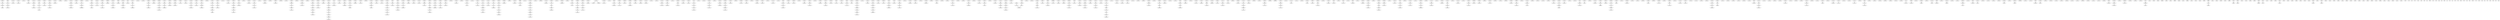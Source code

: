 // Template
digraph {
	overlap=scale
	"0x48B223F8DD" [label="ALICE
HEAVY_CONSUMER" fontsize=8]
	"0xF52D5B00E3" [label="BOB
HEAVY_CONSUMER" fontsize=8]
	"0x9C42B4A400" [label="CAROL
HEAVY_CONSUMER" fontsize=8]
	"0xCAD17D1666" [label="JAMES
HEAVY_CONSUMER" fontsize=8]
	"0x02B7E90552" [label="JOHN
HEAVY_CONSUMER" fontsize=8]
	"0x76254E5A6F" [label="ROBERT
HEAVY_CONSUMER" fontsize=8]
	"0x972865B645" [label="MICHAEL
HEAVY_CONSUMER" fontsize=8]
	"0xC9ACD860E2" [label="MARY
HEAVY_CONSUMER" fontsize=8]
	"0xC9F1667681" [label="WILLIAM
HEAVY_CONSUMER" fontsize=8]
	"0x89967F36B0" [label="DAVID
HEAVY_CONSUMER" fontsize=8]
	"0xF54D7980B9" [label="RICHARD
HEAVY_CONSUMER" fontsize=8]
	"0x830485677F" [label="CHARLES
HEAVY_CONSUMER" fontsize=8]
	"0x0D7B1AA7DE" [label="JOSEPH
HEAVY_CONSUMER" fontsize=8]
	"0x1E72C52CF6" [label="THOMAS
HEAVY_CONSUMER" fontsize=8]
	"0x3C48163AAD" [label="PATRICIA
HEAVY_CONSUMER" fontsize=8]
	"0xECD802C52D" [label="CHRISTOPHER
HEAVY_CONSUMER" fontsize=8]
	"0x7C73EAEF45" [label="LINDA
HEAVY_CONSUMER" fontsize=8]
	"0x56BF280E5F" [label="BARBARA
HEAVY_CONSUMER" fontsize=8]
	"0xDA7C84649C" [label="DANIEL
HEAVY_CONSUMER" fontsize=8]
	"0xE840959F73" [label="PAUL
HEAVY_CONSUMER" fontsize=8]
	"0x0382131937" [label="MARK
HEAVY_CONSUMER" fontsize=8]
	"0x327336975D" [label="ELIZABETH
HEAVY_CONSUMER" fontsize=8]
	"0x7DC1C0BB7E" [label="DONALD
HEAVY_CONSUMER" fontsize=8]
	"0xC4C010524B" [label="JENNIFER
HEAVY_CONSUMER" fontsize=8]
	"0x07380CB2F6" [label="GEORGE
HEAVY_CONSUMER" fontsize=8]
	"0x930B23A710" [label="MARIA
HEAVY_CONSUMER" fontsize=8]
	"0x68000CF049" [label="KENNETH
HEAVY_CONSUMER" fontsize=8]
	"0x60961AA59E" [label="SUSAN
HEAVY_CONSUMER" fontsize=8]
	"0x475BBF13F1" [label="STEVEN
HEAVY_CONSUMER" fontsize=8]
	"0x8304B308C9" [label="EDWARD
HEAVY_CONSUMER" fontsize=8]
	"0xB9DFCF71C1" [label="MARGARET
HEAVY_CONSUMER" fontsize=8]
	"0x5FF33984DC" [label="BRIAN
HEAVY_CONSUMER" fontsize=8]
	"0x0C38A25864" [label="RONALD
HEAVY_CONSUMER" fontsize=8]
	"0x72741299D8" [label="DOROTHY
HEAVY_CONSUMER" fontsize=8]
	"0xF9B6057D36" [label="ANTHONY
HEAVY_CONSUMER" fontsize=8]
	"0x0F799175CF" [label="LISA
HEAVY_CONSUMER" fontsize=8]
	"0x4B426457A0" [label="KEVIN
HEAVY_CONSUMER" fontsize=8]
	"0x02B138AAE7" [label="NANCY
HEAVY_CONSUMER" fontsize=8]
	"0x8331CB371D" [label="KAREN
HEAVY_CONSUMER" fontsize=8]
	"0x7FD59463C0" [label="BETTY
HEAVY_CONSUMER" fontsize=8]
	"0x4832CFD643" [label="HELEN
HEAVY_CONSUMER" fontsize=8]
	"0xF3FB81A908" [label="JASON
HEAVY_CONSUMER" fontsize=8]
	"0xEF58945FDC" [label="MATTHEW
HEAVY_CONSUMER" fontsize=8]
	"0x1D68D49103" [label="GARY
HEAVY_CONSUMER" fontsize=8]
	"0x2493DEA665" [label="TIMOTHY
HEAVY_CONSUMER" fontsize=8]
	"0x332251ECCA" [label="SANDRA
HEAVY_CONSUMER" fontsize=8]
	"0xED25938959" [label="JOSE
HEAVY_CONSUMER" fontsize=8]
	"0x56F82A271D" [label="LARRY
HEAVY_CONSUMER" fontsize=8]
	"0xCE370F2984" [label="JEFFREY
HEAVY_CONSUMER" fontsize=8]
	"0xF8D5463949" [label="FRANK
HEAVY_CONSUMER" fontsize=8]
	"0x70EA47ED52" [label="DONNA
HEAVY_CONSUMER" fontsize=8]
	"0x5583CE9DC0" [label="RUTH
HEAVY_CONSUMER" fontsize=8]
	"0x557CFFADB0" [label="SCOTT
HEAVY_CONSUMER" fontsize=8]
	"0x2302DAA2D2" [label="ERIC
HEAVY_CONSUMER" fontsize=8]
	"0x18109D1CD2" [label="STEPHEN
HEAVY_CONSUMER" fontsize=8]
	"0xD2AF5FA2C2" [label="ANDREW
HEAVY_CONSUMER" fontsize=8]
	"0xEDE97A0C96" [label="SHARON
HEAVY_CONSUMER" fontsize=8]
	"0xF533FDD404" [label="MICHELLE
HEAVY_CONSUMER" fontsize=8]
	"0x5857CAF655" [label="LAURA
HEAVY_CONSUMER" fontsize=8]
	"0x0EDFC470B9" [label="SARAH
HEAVY_CONSUMER" fontsize=8]
	"0xF0D289B35A" [label="KIMBERLY
HEAVY_CONSUMER" fontsize=8]
	"0x18DA97EFED" [label="DEBORAH
HEAVY_CONSUMER" fontsize=8]
	"0xA13B12CBB4" [label="JESSICA
HEAVY_CONSUMER" fontsize=8]
	"0x052628766C" [label="RAYMOND
HEAVY_CONSUMER" fontsize=8]
	"0x211F2D542B" [label="SHIRLEY
HEAVY_CONSUMER" fontsize=8]
	"0x3768ECBBE2" [label="CYNTHIA
HEAVY_CONSUMER" fontsize=8]
	"0x4D83B09664" [label="ANGELA
HEAVY_CONSUMER" fontsize=8]
	"0x44C39B17C0" [label="MELISSA
HEAVY_CONSUMER" fontsize=8]
	"0x5D769F47B0" [label="BRENDA
HEAVY_CONSUMER" fontsize=8]
	"0x0A670D5CAA" [label="AMY
HEAVY_CONSUMER" fontsize=8]
	"0xC7961DDF69" [label="JERRY
HEAVY_CONSUMER" fontsize=8]
	"0x055D00A171" [label="GREGORY
HEAVY_CONSUMER" fontsize=8]
	"0x78285A84F8" [label="ANNA
HEAVY_CONSUMER" fontsize=8]
	"0xEC4712CFC0" [label="JOSHUA
HEAVY_CONSUMER" fontsize=8]
	"0x3EADAFF709" [label="VIRGINIA
HEAVY_CONSUMER" fontsize=8]
	"0x1B0F1886BC" [label="REBECCA
HEAVY_CONSUMER" fontsize=8]
	"0xFEBA2F460B" [label="KATHLEEN
HEAVY_CONSUMER" fontsize=8]
	"0x21582A32C1" [label="DENNIS
HEAVY_CONSUMER" fontsize=8]
	"0x73F9B534D9" [label="PAMELA
HEAVY_CONSUMER" fontsize=8]
	"0xE3F8CE2C46" [label="MARTHA
HEAVY_CONSUMER" fontsize=8]
	"0x7E4982C455" [label="DEBRA
HEAVY_CONSUMER" fontsize=8]
	"0xE744383CD8" [label="AMANDA
HEAVY_CONSUMER" fontsize=8]
	"0x424C24F5B3" [label="WALTER
HEAVY_CONSUMER" fontsize=8]
	"0x6178167349" [label="STEPHANIE
HEAVY_CONSUMER" fontsize=8]
	"0xC48750DDF0" [label="WILLIE
HEAVY_CONSUMER" fontsize=8]
	"0x2DED90C419" [label="PATRICK
HEAVY_CONSUMER" fontsize=8]
	"0xF3970384B5" [label="TERRY
HEAVY_CONSUMER" fontsize=8]
	"0xF7C8A4659C" [label="CAROLYN
HEAVY_CONSUMER" fontsize=8]
	"0xFC8A3C13EC" [label="PETER
HEAVY_CONSUMER" fontsize=8]
	"0xFD0693B1F7" [label="CHRISTINE
HEAVY_CONSUMER" fontsize=8]
	"0x165FEBCA08" [label="MARIE
HEAVY_CONSUMER" fontsize=8]
	"0x2803BB640E" [label="JANET
HEAVY_CONSUMER" fontsize=8]
	"0x42E415846E" [label="FRANCES
HEAVY_CONSUMER" fontsize=8]
	"0xDE069F0E1D" [label="CATHERINE
HEAVY_CONSUMER" fontsize=8]
	"0x16EAD2C562" [label="HAROLD
HEAVY_CONSUMER" fontsize=8]
	"0x612526972B" [label="HENRY
HEAVY_CONSUMER" fontsize=8]
	"0x641895043D" [label="DOUGLAS
HEAVY_CONSUMER" fontsize=8]
	"0x6460D09A38" [label="JOYCE
HEAVY_CONSUMER" fontsize=8]
	"0xE63AB21D86" [label="ANN
HEAVY_CONSUMER" fontsize=8]
	"0xE12601E60E" [label="DIANE
HEAVY_CONSUMER" fontsize=8]
	"0xE5810BF934" [label="JEAN
HEAVY_CONSUMER" fontsize=8]
	"0x521DC91FAB" [label="JULIE
HEAVY_CONSUMER" fontsize=8]
	"0xAF18007280" [label="CARL
HEAVY_CONSUMER" fontsize=8]
	"0x94A85C6686" [label="KELLY
HEAVY_CONSUMER" fontsize=8]
	"0xDD986672BA" [label="HEATHER
HEAVY_CONSUMER" fontsize=8]
	"0xA339B5E182" [label="ARTHUR
HEAVY_CONSUMER" fontsize=8]
	"0xCD5FA59DA9" [label="TERESA
HEAVY_CONSUMER" fontsize=8]
	"0x8D196E23B9" [label="GLORIA
HEAVY_CONSUMER" fontsize=8]
	"0xBBF8013945" [label="DORIS
HEAVY_CONSUMER" fontsize=8]
	"0x1C28DCA9FA" [label="RYAN
HEAVY_CONSUMER" fontsize=8]
	"0xBFA83B186C" [label="JOE
HEAVY_CONSUMER" fontsize=8]
	"0x4AEBC27386" [label="ROGER
HEAVY_CONSUMER" fontsize=8]
	"0x458A01C7D9" [label="EVELYN
HEAVY_CONSUMER" fontsize=8]
	"0xC8119A8D98" [label="JUAN
HEAVY_CONSUMER" fontsize=8]
	"0xF3F030811C" [label="ASHLEY
HEAVY_CONSUMER" fontsize=8]
	"0xA188F04B11" [label="JACK
HEAVY_CONSUMER" fontsize=8]
	"0x3AA07B83F1" [label="CHERYL
HEAVY_CONSUMER" fontsize=8]
	"0xBB8A55E535" [label="ALBERT
HEAVY_CONSUMER" fontsize=8]
	"0x03AB70FF93" [label="JOAN
HEAVY_CONSUMER" fontsize=8]
	"0x05BB44B397" [label="MILDRED
HEAVY_CONSUMER" fontsize=8]
	"0x767E8556E1" [label="KATHERINE
HEAVY_CONSUMER" fontsize=8]
	"0x9514F6B625" [label="JUSTIN
HEAVY_CONSUMER" fontsize=8]
	"0x8827F44CAA" [label="JONATHAN
HEAVY_CONSUMER" fontsize=8]
	"0x2C46060BBE" [label="GERALD
HEAVY_CONSUMER" fontsize=8]
	"0xB378497156" [label="KEITH
HEAVY_CONSUMER" fontsize=8]
	"0x75CD5D2607" [label="SAMUEL
HEAVY_CONSUMER" fontsize=8]
	"0x96FAEA83BC" [label="JUDITH
HEAVY_CONSUMER" fontsize=8]
	"0x15D1AEBE1E" [label="ROSE
HEAVY_CONSUMER" fontsize=8]
	"0xA810879CA3" [label="JANICE
HEAVY_CONSUMER" fontsize=8]
	"0xB2F6594338" [label="LAWRENCE
HEAVY_CONSUMER" fontsize=8]
	"0x09794380CE" [label="RALPH
HEAVY_CONSUMER" fontsize=8]
	"0x12AC092B26" [label="NICOLE
HEAVY_CONSUMER" fontsize=8]
	"0x93E72D4ACB" [label="JUDY
HEAVY_CONSUMER" fontsize=8]
	"0xB1059875EC" [label="NICHOLAS
HEAVY_CONSUMER" fontsize=8]
	"0x4779C94197" [label="CHRISTINA
HEAVY_CONSUMER" fontsize=8]
	"0x07C2F3A186" [label="ROY
HEAVY_CONSUMER" fontsize=8]
	"0x513786686E" [label="KATHY
HEAVY_CONSUMER" fontsize=8]
	"0x89F3DB6E4A" [label="THERESA
HEAVY_CONSUMER" fontsize=8]
	"0xDE6671F80B" [label="BENJAMIN
HEAVY_CONSUMER" fontsize=8]
	"0x5127371B5B" [label="BEVERLY
HEAVY_CONSUMER" fontsize=8]
	"0xE15BFD37A8" [label="DENISE
HEAVY_CONSUMER" fontsize=8]
	"0x792859B1A3" [label="BRUCE
HEAVY_CONSUMER" fontsize=8]
	"0xAADB2E6413" [label="BRANDON
HEAVY_CONSUMER" fontsize=8]
	"0x8B5CD2BD23" [label="ADAM
HEAVY_CONSUMER" fontsize=8]
	"0xCBFE614152" [label="TAMMY
HEAVY_CONSUMER" fontsize=8]
	"0x1E44E62DCF" [label="IRENE
HEAVY_CONSUMER" fontsize=8]
	"0x63D6C623D6" [label="FRED
HEAVY_CONSUMER" fontsize=8]
	"0x59BFFBAF4B" [label="BILLY
HEAVY_CONSUMER" fontsize=8]
	"0x1DABBC56D3" [label="HARRY
HEAVY_CONSUMER" fontsize=8]
	"0xE598F961FA" [label="JANE
HEAVY_CONSUMER" fontsize=8]
	"0xDE174ED1D5" [label="WAYNE
HEAVY_CONSUMER" fontsize=8]
	"0xE9C358B1D4" [label="LOUIS
HEAVY_CONSUMER" fontsize=8]
	"0xCE03B39442" [label="LORI
HEAVY_CONSUMER" fontsize=8]
	"0x75431037AE" [label="STEVE
HEAVY_CONSUMER" fontsize=8]
	"0x064D3DE31D" [label="TRACY
HEAVY_CONSUMER" fontsize=8]
	"0x0AFB3D2892" [label="JEREMY
HEAVY_CONSUMER" fontsize=8]
	"0x6FFD9C69B7" [label="RACHEL
HEAVY_CONSUMER" fontsize=8]
	"0x1D8373E9C7" [label="ANDREA
HEAVY_CONSUMER" fontsize=8]
	"0xA8EE9F1539" [label="AARON
HEAVY_CONSUMER" fontsize=8]
	"0xC013BC2503" [label="MARILYN
HEAVY_CONSUMER" fontsize=8]
	"0x1B433EBD5B" [label="ROBIN
HEAVY_CONSUMER" fontsize=8]
	"0xB607C71029" [label="RANDY
HEAVY_CONSUMER" fontsize=8]
	"0x32727DA3F0" [label="LESLIE
HEAVY_CONSUMER" fontsize=8]
	"0x09BED7C681" [label="KATHRYN
HEAVY_CONSUMER" fontsize=8]
	"0x12A77726E4" [label="EUGENE
HEAVY_CONSUMER" fontsize=8]
	"0x129CE56E3D" [label="HOWARD
HEAVY_CONSUMER" fontsize=8]
	"0x1726B34B47" [label="CARLOS
HEAVY_CONSUMER" fontsize=8]
	"0xE8BD36A200" [label="SARA
HEAVY_CONSUMER" fontsize=8]
	"0x8E8081121D" [label="LOUISE
HEAVY_CONSUMER" fontsize=8]
	"0x1A19A5B0FF" [label="JACQUELINE
HEAVY_CONSUMER" fontsize=8]
	"0x3ECB0875A8" [label="ANNE
HEAVY_CONSUMER" fontsize=8]
	"0x21EB270E9E" [label="WANDA
HEAVY_CONSUMER" fontsize=8]
	"0x1B5409DD7F" [label="RUSSELL
HEAVY_CONSUMER" fontsize=8]
	"0x8C1B06D8D8" [label="SHAWN
HEAVY_CONSUMER" fontsize=8]
	"0x0C537F53FD" [label="VICTOR
HEAVY_CONSUMER" fontsize=8]
	"0x83927869C6" [label="JULIA
HEAVY_CONSUMER" fontsize=8]
	"0x0267B8BA02" [label="BONNIE
HEAVY_CONSUMER" fontsize=8]
	"0xC1EE799B05" [label="RUBY
HEAVY_CONSUMER" fontsize=8]
	"0xDD56D1BC31" [label="CHRIS
HEAVY_CONSUMER" fontsize=8]
	"0xB7EE90D96B" [label="TINA
HEAVY_CONSUMER" fontsize=8]
	"0xFD02CA8463" [label="LOIS
HEAVY_CONSUMER" fontsize=8]
	"0xA2C4F99416" [label="PHYLLIS
HEAVY_CONSUMER" fontsize=8]
	"0x6602E25980" [label="JAMIE
HEAVY_CONSUMER" fontsize=8]
	"0xB38E6A3D80" [label="NORMA
HEAVY_CONSUMER" fontsize=8]
	"0x526DCDE945" [label="MARTIN
HEAVY_CONSUMER" fontsize=8]
	"0x6400561DD0" [label="PAULA
HEAVY_CONSUMER" fontsize=8]
	"0xD6DDD6C1BE" [label="JESSE
HEAVY_CONSUMER" fontsize=8]
	"0xD4664CBE4A" [label="DIANA
HEAVY_CONSUMER" fontsize=8]
	"0x484FE5F437" [label="ANNIE
HEAVY_CONSUMER" fontsize=8]
	"0xC4CACA313C" [label="SHANNON
HEAVY_CONSUMER" fontsize=8]
	"0xCC7BB69284" [label="ERNEST
HEAVY_CONSUMER" fontsize=8]
	"0xCB388F0DA5" [label="TODD
HEAVY_CONSUMER" fontsize=8]
	"0x9501B94661" [label="PHILLIP
HEAVY_CONSUMER" fontsize=8]
	"0x522D9CA024" [label="LEE
HEAVY_CONSUMER" fontsize=8]
	"0x1F3944B0E7" [label="LILLIAN
HEAVY_CONSUMER" fontsize=8]
	"0x83E952585D" [label="PEGGY
HEAVY_CONSUMER" fontsize=8]
	"0xA59EF690B2" [label="EMILY
HEAVY_CONSUMER" fontsize=8]
	"0x368DCE3AAC" [label="CRYSTAL
HEAVY_CONSUMER" fontsize=8]
	"0xE820E87C25" [label="KIM
HEAVY_CONSUMER" fontsize=8]
	"0x78D7D9C0EC" [label="CRAIG
HEAVY_CONSUMER" fontsize=8]
	"0xC0666707B3" [label="CARMEN
HEAVY_CONSUMER" fontsize=8]
	"0x8E8F55BACC" [label="GLADYS
HEAVY_CONSUMER" fontsize=8]
	"0x065B85009B" [label="CONNIE
HEAVY_CONSUMER" fontsize=8]
	"0xE837BB9D7F" [label="RITA
HEAVY_CONSUMER" fontsize=8]
	"0x23C2BC744F" [label="ALAN
HEAVY_CONSUMER" fontsize=8]
	"0x2D30A8F751" [label="DAWN
HEAVY_CONSUMER" fontsize=8]
	"0x659E97F8A4" [label="FLORENCE
HEAVY_CONSUMER" fontsize=8]
	"0x3E56F24E98" [label="DALE
HEAVY_CONSUMER" fontsize=8]
	"0x6DA5E71ECF" [label="SEAN
HEAVY_CONSUMER" fontsize=8]
	"0x82B93EAE64" [label="FRANCIS
HEAVY_CONSUMER" fontsize=8]
	"0xC8AA9A647C" [label="JOHNNY
HEAVY_CONSUMER" fontsize=8]
	"0xF5272B811A" [label="CLARENCE
HEAVY_CONSUMER" fontsize=8]
	"0x21499648C7" [label="PHILIP
HEAVY_CONSUMER" fontsize=8]
	"0xFD33CDDA83" [label="EDNA
HEAVY_CONSUMER" fontsize=8]
	"0x150E8E4A97" [label="TIFFANY
HEAVY_CONSUMER" fontsize=8]
	"0xF5E9EB8B6F" [label="TONY
HEAVY_CONSUMER" fontsize=8]
	"0x88054DB776" [label="ROSA
HEAVY_CONSUMER" fontsize=8]
	"0x6CA08C7FE3" [label="JIMMY
HEAVY_CONSUMER" fontsize=8]
	"0xC37DDC5A00" [label="EARL
HEAVY_CONSUMER" fontsize=8]
	"0x6088FC0506" [label="CINDY
HEAVY_CONSUMER" fontsize=8]
	"0x54237570A5" [label="ANTONIO
HEAVY_CONSUMER" fontsize=8]
	"0x3BDB1C1759" [label="LUIS
HEAVY_CONSUMER" fontsize=8]
	"0x02712E4C30" [label="MIKE
HEAVY_CONSUMER" fontsize=8]
	"0xE81A683E0C" [label="DANNY
HEAVY_CONSUMER" fontsize=8]
	"0xF67D582F4F" [label="BRYAN
HEAVY_CONSUMER" fontsize=8]
	"0xF914A93926" [label="GRACE
HEAVY_CONSUMER" fontsize=8]
	"0xFF4C59EDFB" [label="STANLEY
HEAVY_CONSUMER" fontsize=8]
	"0x06C433CA41" [label="LEONARD
HEAVY_CONSUMER" fontsize=8]
	"0x6CEBA95C04" [label="WENDY
HEAVY_CONSUMER" fontsize=8]
	"0xE70CE2EAF8" [label="NATHAN
HEAVY_CONSUMER" fontsize=8]
	"0xE8564D9761" [label="MANUEL
HEAVY_CONSUMER" fontsize=8]
	"0xF7F28AC2E7" [label="CURTIS
HEAVY_CONSUMER" fontsize=8]
	"0x39FC00C77C" [label="VICTORIA
HEAVY_CONSUMER" fontsize=8]
	"0x6D23C4E814" [label="RODNEY
HEAVY_CONSUMER" fontsize=8]
	"0x3206038379" [label="NORMAN
HEAVY_CONSUMER" fontsize=8]
	"0xE8CDC61CE5" [label="EDITH
HEAVY_CONSUMER" fontsize=8]
	"0xC539F3D208" [label="SHERRY
HEAVY_CONSUMER" fontsize=8]
	"0xDE4DCB43C1" [label="SYLVIA
HEAVY_CONSUMER" fontsize=8]
	"0x6E118443E8" [label="JOSEPHINE
HEAVY_CONSUMER" fontsize=8]
	"0xBB7773B21D" [label="ALLEN
HEAVY_CONSUMER" fontsize=8]
	"0xA900409862" [label="THELMA
HEAVY_CONSUMER" fontsize=8]
	"0xD94D443CC2" [label="SHEILA
HEAVY_CONSUMER" fontsize=8]
	"0x2D4C3E4C9D" [label="ETHEL
HEAVY_CONSUMER" fontsize=8]
	"0xD1D830E055" [label="MARJORIE
HEAVY_CONSUMER" fontsize=8]
	"0xB0A6D8D81F" [label="LYNN
HEAVY_CONSUMER" fontsize=8]
	"0x26CB6E76E5" [label="ELLEN
HEAVY_CONSUMER" fontsize=8]
	"0xB305646E65" [label="ELAINE
HEAVY_CONSUMER" fontsize=8]
	"0xB3B30B38DE" [label="MARVIN
HEAVY_CONSUMER" fontsize=8]
	"0x925A17087A" [label="CARRIE
HEAVY_CONSUMER" fontsize=8]
	"0x7658C117DB" [label="MARION
HEAVY_CONSUMER" fontsize=8]
	"0xA007E16D73" [label="CHARLOTTE
HEAVY_CONSUMER" fontsize=8]
	"0xF343C484BD" [label="VINCENT
HEAVY_CONSUMER" fontsize=8]
	"0x634E54BA2C" [label="GLENN
HEAVY_CONSUMER" fontsize=8]
	"0xBD9CCBDD6B" [label="TRAVIS
HEAVY_CONSUMER" fontsize=8]
	"0x1EC0E2279E" [label="MONICA
HEAVY_CONSUMER" fontsize=8]
	"0x1A84475532" [label="JEFFERY
HEAVY_CONSUMER" fontsize=8]
	"0xBA32F59124" [label="JEFF
HEAVY_CONSUMER" fontsize=8]
	"0x2AB2B019E4" [label="ESTHER
HEAVY_CONSUMER" fontsize=8]
	"0xAA93A13A7A" [label="PAULINE
HEAVY_CONSUMER" fontsize=8]
	"0xF66C2F0638" [label="JACOB
HEAVY_CONSUMER" fontsize=8]
	"0x8CB7B33016" [label="EMMA
HEAVY_CONSUMER" fontsize=8]
	"0x7CFD83F3D3" [label="CHAD
HEAVY_CONSUMER" fontsize=8]
	"0x212D45A3C4" [label="KYLE
HEAVY_CONSUMER" fontsize=8]
	"0xB1BAA1798D" [label="JUANITA
HEAVY_CONSUMER" fontsize=8]
	"0x22994707D7" [label="DANA
HEAVY_CONSUMER" fontsize=8]
	"0xA45C016DB3" [label="MELVIN
HEAVY_CONSUMER" fontsize=8]
	"0xE833B0FB33" [label="JESSIE
HEAVY_CONSUMER" fontsize=8]
	"0xB2A8312296" [label="RHONDA
HEAVY_CONSUMER" fontsize=8]
	"0x6440072B81" [label="ANITA
HEAVY_CONSUMER" fontsize=8]
	"0x8B65505D33" [label="ALFRED
HEAVY_CONSUMER" fontsize=8]
	"0x4EEFC06919" [label="HAZEL
HEAVY_CONSUMER" fontsize=8]
	"0x359C54B91A" [label="AMBER
HEAVY_CONSUMER" fontsize=8]
	"0x5A2ED045CB" [label="EVA
HEAVY_CONSUMER" fontsize=8]
	"0x262CDEF696" [label="BRADLEY
HEAVY_CONSUMER" fontsize=8]
	"0x270870EC5E" [label="RAY
HEAVY_CONSUMER" fontsize=8]
	"0xF991046703" [label="JESUS
HEAVY_CONSUMER" fontsize=8]
	"0xB5FF7626B0" [label="DEBBIE
HEAVY_CONSUMER" fontsize=8]
	"0x23C8E188C6" [label="HERBERT
HEAVY_CONSUMER" fontsize=8]
	"0x16F35AD916" [label="EDDIE
HEAVY_CONSUMER" fontsize=8]
	"0x01E06E43AD" [label="JOEL
HEAVY_CONSUMER" fontsize=8]
	"0xAE0A6D2209" [label="FREDERICK
HEAVY_CONSUMER" fontsize=8]
	"0x59970504AC" [label="APRIL
HEAVY_CONSUMER" fontsize=8]
	"0x7C074B91BD" [label="LUCILLE
HEAVY_CONSUMER" fontsize=8]
	"0x7E56639248" [label="CLARA
HEAVY_CONSUMER" fontsize=8]
	"0x76D42E2184" [label="GAIL
HEAVY_CONSUMER" fontsize=8]
	"0x322FB2951D" [label="JOANNE
HEAVY_CONSUMER" fontsize=8]
	"0xC0651DAFA9" [label="ELEANOR
HEAVY_CONSUMER" fontsize=8]
	"0x6B57F38E09" [label="VALERIE
HEAVY_CONSUMER" fontsize=8]
	"0x52CD80266D" [label="DANIELLE
HEAVY_CONSUMER" fontsize=8]
	"0x577801A944" [label="ERIN
HEAVY_CONSUMER" fontsize=8]
	"0x39FF409945" [label="EDWIN
HEAVY_CONSUMER" fontsize=8]
	"0x646F32AF0C" [label="MEGAN
HEAVY_CONSUMER" fontsize=8]
	"0x56712A723E" [label="ALICIA
HEAVY_CONSUMER" fontsize=8]
	"0x68C813CC7C" [label="SUZANNE
HEAVY_CONSUMER" fontsize=8]
	"0x0D221143EF" [label="MICHELE
HEAVY_CONSUMER" fontsize=8]
	"0xD77C863BB8" [label="DON
HEAVY_CONSUMER" fontsize=8]
	"0x9374ABEB0E" [label="BERTHA
HEAVY_CONSUMER" fontsize=8]
	"0x6FA2B1CE9B" [label="VERONICA
HEAVY_CONSUMER" fontsize=8]
	"0x5958C998D2" [label="JILL
HEAVY_CONSUMER" fontsize=8]
	"0xA884B6C0EB" [label="DARLENE
HEAVY_CONSUMER" fontsize=8]
	"0xC0C1FA32AE" [label="RICKY
HEAVY_CONSUMER" fontsize=8]
	"0x9510FF2018" [label="LAUREN
HEAVY_CONSUMER" fontsize=8]
	"0x2BB73DA241" [label="GERALDINE
HEAVY_CONSUMER" fontsize=8]
	"0xF73BA0B53F" [label="TROY
HEAVY_CONSUMER" fontsize=8]
	"0x891BB5CE95" [label="STACY
HEAVY_CONSUMER" fontsize=8]
	"0x4A0B379245" [label="RANDALL
HEAVY_CONSUMER" fontsize=8]
	"0xC4F72A0B8D" [label="CATHY
HEAVY_CONSUMER" fontsize=8]
	"0x8BA4FEF5B6" [label="JOANN
HEAVY_CONSUMER" fontsize=8]
	"0x6172863E40" [label="SALLY
HEAVY_CONSUMER" fontsize=8]
	"0xDE2008EAB1" [label="LORRAINE
HEAVY_CONSUMER" fontsize=8]
	"0xD5767C5ABF" [label="BARRY
HEAVY_CONSUMER" fontsize=8]
	"0x9E9B405D2E" [label="ALEXANDER
HEAVY_CONSUMER" fontsize=8]
	"0x1FC8A8AEAC" [label="REGINA
HEAVY_CONSUMER" fontsize=8]
	"0xD55BD60442" [label="JACKIE
HEAVY_CONSUMER" fontsize=8]
	"0x987D14C599" [label="ERICA
HEAVY_CONSUMER" fontsize=8]
	"0x5A8BA6760A" [label="BEATRICE
HEAVY_CONSUMER" fontsize=8]
	"0x6AC6B0E775" [label="DOLORES
HEAVY_CONSUMER" fontsize=8]
	"0x3941BE0EAA" [label="BERNICE
HEAVY_CONSUMER" fontsize=8]
	"0x7FA95C3A8A" [label="MARIO
HEAVY_CONSUMER" fontsize=8]
	"0x009430E988" [label="BERNARD
HEAVY_CONSUMER" fontsize=8]
	"0x6319AC4257" [label="AUDREY
HEAVY_CONSUMER" fontsize=8]
	"0x0D0707E447" [label="YVONNE
HEAVY_CONSUMER" fontsize=8]
	"0x2244040CF6" [label="FRANCISCO
HEAVY_CONSUMER" fontsize=8]
	"0xBA02F2C79E" [label="MICHEAL
HEAVY_CONSUMER" fontsize=8]
	"0x30D714414E" [label="LEROY
HEAVY_CONSUMER" fontsize=8]
	"0x25151A829E" [label="JUNE
HEAVY_CONSUMER" fontsize=8]
	"0x0B4112B789" [label="ANNETTE
HEAVY_CONSUMER" fontsize=8]
	"0xE9E18FE029" [label="SAMANTHA
HEAVY_CONSUMER" fontsize=8]
	"0x41ECAF99D3" [label="MARCUS
HEAVY_CONSUMER" fontsize=8]
	"0x21589EE374" [label="THEODORE
HEAVY_CONSUMER" fontsize=8]
	"0x34B34F02C3" [label="OSCAR
HEAVY_CONSUMER" fontsize=8]
	"0xBAA08E8EFB" [label="CLIFFORD
HEAVY_CONSUMER" fontsize=8]
	"0xD46BDAEF05" [label="MIGUEL
HEAVY_CONSUMER" fontsize=8]
	"0xCEB5FB3B0C" [label="JAY
HEAVY_CONSUMER" fontsize=8]
	"0x18F12DF76B" [label="RENEE
HEAVY_CONSUMER" fontsize=8]
	"0x33BB239A80" [label="ANA
HEAVY_CONSUMER" fontsize=8]
	"0x014B14CEF9" [label="VIVIAN
HEAVY_CONSUMER" fontsize=8]
	"0x25C4E727A6" [label="JIM
HEAVY_CONSUMER" fontsize=8]
	"0x3F1AA9B39E" [label="IDA
HEAVY_CONSUMER" fontsize=8]
	"0x76D2D4C074" [label="TOM
HEAVY_CONSUMER" fontsize=8]
	"0xEB9ECE9717" [label="RONNIE
HEAVY_CONSUMER" fontsize=8]
	"0x8C36097AEC" [label="ROBERTA
HEAVY_CONSUMER" fontsize=8]
	"0x45321E47CA" [label="HOLLY
HEAVY_CONSUMER" fontsize=8]
	"0xE1BAA3DB3A" [label="BRITTANY
HEAVY_CONSUMER" fontsize=8]
	"0xBC99CBED07" [label="ANGEL
HEAVY_CONSUMER" fontsize=8]
	"0x8CC68B6930" [label="ALEX
HEAVY_CONSUMER" fontsize=8]
	"0xA1C16522F2" [label="MELANIE
HEAVY_CONSUMER" fontsize=8]
	"0x5E90531DF3" [label="JON
HEAVY_CONSUMER" fontsize=8]
	"0x7A771F15E2" [label="YOLANDA
HEAVY_CONSUMER" fontsize=8]
	"0x7BA34D6106" [label="TOMMY
HEAVY_CONSUMER" fontsize=8]
	"0x012B3BAEB5" [label="LORETTA
HEAVY_CONSUMER" fontsize=8]
	"0xF9E0613112" [label="JEANETTE
HEAVY_CONSUMER" fontsize=8]
	"0x8A0DB664D1" [label="CALVIN
HEAVY_CONSUMER" fontsize=8]
	"0xC3F916ABFC" [label="LAURIE
HEAVY_CONSUMER" fontsize=8]
	"0x6F10E28A38" [label="LEON
HEAVY_CONSUMER" fontsize=8]
	"0x7631A73834" [label="KATIE
HEAVY_CONSUMER" fontsize=8]
	"0xCF2B6E5A5A" [label="STACEY
HEAVY_CONSUMER" fontsize=8]
	"0x1C34C7E16D" [label="LLOYD
HEAVY_CONSUMER" fontsize=8]
	"0x447835A966" [label="DEREK
HEAVY_CONSUMER" fontsize=8]
	"0x094772B330" [label="BILL
HEAVY_CONSUMER" fontsize=8]
	"0xACCC44470E" [label="VANESSA
HEAVY_CONSUMER" fontsize=8]
	"0xD246F4A7D8" [label="SUE
HEAVY_CONSUMER" fontsize=8]
	"0x4F507AA569" [label="KRISTEN
HEAVY_CONSUMER" fontsize=8]
	"0xE1DC72E465" [label="ALMA
HEAVY_CONSUMER" fontsize=8]
	"0x2E601EF2F7" [label="WARREN
HEAVY_CONSUMER" fontsize=8]
	"0x8A331BC934" [label="ELSIE
HEAVY_CONSUMER" fontsize=8]
	"0x38A483EDCF" [label="BETH
HEAVY_CONSUMER" fontsize=8]
	"0xBE35D86BB7" [label="VICKI
HEAVY_CONSUMER" fontsize=8]
	"0xE4C6AA0C07" [label="JEANNE
HEAVY_CONSUMER" fontsize=8]
	"0x179650FD46" [label="JEROME
HEAVY_CONSUMER" fontsize=8]
	"0x1FF9576849" [label="DARRELL
HEAVY_CONSUMER" fontsize=8]
	"0xF7AFA1CB78" [label="TARA
HEAVY_CONSUMER" fontsize=8]
	"0x7DC749CD18" [label="ROSEMARY
HEAVY_CONSUMER" fontsize=8]
	"0xECD7632531" [label="LEO
HEAVY_CONSUMER" fontsize=8]
	"0x9B1839E113" [label="FLOYD
HEAVY_CONSUMER" fontsize=8]
	"0xF391074004" [label="DEAN
HEAVY_CONSUMER" fontsize=8]
	"0x69DC3AB418" [label="CARLA
HEAVY_CONSUMER" fontsize=8]
	"0x79B0DBA3E7" [label="WESLEY
HEAVY_CONSUMER" fontsize=8]
	"0x2274B36117" [label="TERRI
HEAVY_CONSUMER" fontsize=8]
	"0xD702A582B5" [label="EILEEN
HEAVY_CONSUMER" fontsize=8]
	"0x3885B28B52" [label="COURTNEY
HEAVY_CONSUMER" fontsize=8]
	"0x13AC2A4E6E" [label="ALVIN
HEAVY_CONSUMER" fontsize=8]
	"0x037F303A48" [label="TIM
HEAVY_CONSUMER" fontsize=8]
	"0xCA56187EDC" [label="JORGE
HEAVY_CONSUMER" fontsize=8]
	"0xF4F94E979C" [label="GREG
HEAVY_CONSUMER" fontsize=8]
	"0xB6FDD2B783" [label="GORDON
HEAVY_CONSUMER" fontsize=8]
	"0xE50787A6E9" [label="PEDRO
HEAVY_CONSUMER" fontsize=8]
	"0x15674B4127" [label="LUCY
HEAVY_CONSUMER" fontsize=8]
	"0x002480DF41" [label="GERTRUDE
HEAVY_CONSUMER" fontsize=8]
	"0x23CB076550" [label="DUSTIN
HEAVY_CONSUMER" fontsize=8]
	"0xB08AD4445F" [label="DERRICK
HEAVY_CONSUMER" fontsize=8]
	"0xDB1FBE572F" [label="COREY
HEAVY_CONSUMER" fontsize=8]
	"0xEBEED14432" [label="TONYA
HEAVY_CONSUMER" fontsize=8]
	"0x6BF05C7746" [label="DAN
HEAVY_CONSUMER" fontsize=8]
	"0x21AC4AA841" [label="ELLA
HEAVY_CONSUMER" fontsize=8]
	"0xF010EE9805" [label="LEWIS
HEAVY_CONSUMER" fontsize=8]
	"0x18AD0734A7" [label="ZACHARY
HEAVY_CONSUMER" fontsize=8]
	"0x2DE41A1FE8" [label="WILMA
HEAVY_CONSUMER" fontsize=8]
	"0xB32B0AC485" [label="MAURICE
HEAVY_CONSUMER" fontsize=8]
	"0xDED740B504" [label="KRISTIN
HEAVY_CONSUMER" fontsize=8]
	"0x06678611B6" [label="GINA
HEAVY_CONSUMER" fontsize=8]
	"0xEB43ABFBD4" [label="VERNON
HEAVY_CONSUMER" fontsize=8]
	"0x2717B11637" [label="VERA
HEAVY_CONSUMER" fontsize=8]
	"0x83876F5567" [label="ROBERTO
HEAVY_CONSUMER" fontsize=8]
	"0x571CA00E0D" [label="NATALIE
HEAVY_CONSUMER" fontsize=8]
	"0x217D111505" [label="CLYDE
HEAVY_CONSUMER" fontsize=8]
	"0xF56B4DD221" [label="AGNES
HEAVY_CONSUMER" fontsize=8]
	"0x7B2565F0C4" [label="HERMAN
HEAVY_CONSUMER" fontsize=8]
	"0xF4993E331A" [label="CHARLENE
HEAVY_CONSUMER" fontsize=8]
	"0x2C00C42348" [label="CHARLIE
HEAVY_CONSUMER" fontsize=8]
	"0x91D77C39EF" [label="BESSIE
HEAVY_CONSUMER" fontsize=8]
	"0x9524049D26" [label="SHANE
HEAVY_CONSUMER" fontsize=8]
	"0xBFECB3BF96" [label="DELORES
HEAVY_CONSUMER" fontsize=8]
	"0xF31A7B4055" [label="SAM
HEAVY_CONSUMER" fontsize=8]
	"0x90A2075762" [label="PEARL
HEAVY_CONSUMER" fontsize=8]
	"0xE42346FF2A" [label="MELINDA
HEAVY_CONSUMER" fontsize=8]
	"0x708AA66570" [label="HECTOR
HEAVY_CONSUMER" fontsize=8]
	"0xA99ADA2985" [label="GLEN
HEAVY_CONSUMER" fontsize=8]
	"0x591A76F6CF" [label="ARLENE
HEAVY_CONSUMER" fontsize=8]
	"0x6CE5D2B0B3" [label="RICARDO
HEAVY_CONSUMER" fontsize=8]
	"0x510CF6765A" [label="TAMARA
HEAVY_CONSUMER" fontsize=8]
	"0x5B19A1E592" [label="MAUREEN
HEAVY_CONSUMER" fontsize=8]
	"0x6A6F977902" [label="LESTER
HEAVY_CONSUMER" fontsize=8]
	"0x57E76700F6" [label="GENE
HEAVY_CONSUMER" fontsize=8]
	"0xA62DFED905" [label="COLLEEN
HEAVY_CONSUMER" fontsize=8]
	"0x24C883FBE2" [label="ALLISON
HEAVY_CONSUMER" fontsize=8]
	"0xF2A52EE9F3" [label="TYLER
HEAVY_CONSUMER" fontsize=8]
	"0x6C56CD5357" [label="RICK
HEAVY_CONSUMER" fontsize=8]
	"0xA9C7B7CD34" [label="JOY
HEAVY_CONSUMER" fontsize=8]
	"0x7325D9E4BF" [label="JOHNNIE
HEAVY_CONSUMER" fontsize=8]
	"0x37AFC762B8" [label="GEORGIA
HEAVY_CONSUMER" fontsize=8]
	"0x2BB2E35C8A" [label="CONSTANCE
HEAVY_CONSUMER" fontsize=8]
	"0xA004F15AD3" [label="RAMON
HEAVY_CONSUMER" fontsize=8]
	"0x81FD53606E" [label="MARCIA
HEAVY_CONSUMER" fontsize=8]
	"0x9E26984840" [label="LILLIE
HEAVY_CONSUMER" fontsize=8]
	"0x578ADFBB26" [label="CLAUDIA
HEAVY_CONSUMER" fontsize=8]
	"0xD620B5096E" [label="BRENT
HEAVY_CONSUMER" fontsize=8]
	"0x945A6E373A" [label="TANYA
HEAVY_CONSUMER" fontsize=8]
	"0x4151C77B69" [label="NELLIE
HEAVY_CONSUMER" fontsize=8]
	"0xDFBA063CB3" [label="MINNIE
HEAVY_CONSUMER" fontsize=8]
	"0x0BD83B666D" [label="GILBERT
HEAVY_CONSUMER" fontsize=8]
	"0x6DE2FF0080" [label="MARLENE
HEAVY_CONSUMER" fontsize=8]
	"0xC4DE2F4D6B" [label="HEIDI
HEAVY_CONSUMER" fontsize=8]
	"0xEE79C2FD24" [label="GLENDA
HEAVY_CONSUMER" fontsize=8]
	"0x8EFD3EE659" [label="MARC
HEAVY_CONSUMER" fontsize=8]
	"0x43D65D2A57" [label="VIOLA
HEAVY_CONSUMER" fontsize=8]
	"0xE71393601F" [label="MARIAN
HEAVY_CONSUMER" fontsize=8]
	"0xFD97D0CCFE" [label="LYDIA
HEAVY_CONSUMER" fontsize=8]
	"0x8BDA3C7DCD" [label="BILLIE
HEAVY_CONSUMER" fontsize=8]
	"0xBF2394F624" [label="STELLA
HEAVY_CONSUMER" fontsize=8]
	"0x010273E3A8" [label="GUADALUPE
HEAVY_CONSUMER" fontsize=8]
	"0x515B03B628" [label="CAROLINE
HEAVY_CONSUMER" fontsize=8]
	"0x9B653DD23F" [label="REGINALD
HEAVY_CONSUMER" fontsize=8]
	"0xAFA8055367" [label="DORA
HEAVY_CONSUMER" fontsize=8]
	"0x9729216FE8" [label="JO
HEAVY_CONSUMER" fontsize=8]
	"0xDC7CDF4BB4" [label="CECIL
HEAVY_CONSUMER" fontsize=8]
	"0x70D252A880" [label="CASEY
HEAVY_CONSUMER" fontsize=8]
	"0x3AEA00B85C" [label="BRETT
HEAVY_CONSUMER" fontsize=8]
	"0xC489081A3C" [label="VICKIE
HEAVY_CONSUMER" fontsize=8]
	"0x73E3544E98" [label="RUBEN
HEAVY_CONSUMER" fontsize=8]
	"0xD20E95C404" [label="JAIME
HEAVY_CONSUMER" fontsize=8]
	"0x66E21A2D64" [label="RAFAEL
HEAVY_CONSUMER" fontsize=8]
	"0x83A7761EE0" [label="NATHANIEL
HEAVY_CONSUMER" fontsize=8]
	"0x01463A704A" [label="MATTIE
HEAVY_CONSUMER" fontsize=8]
	"0x109BAA5A96" [label="MILTON
HEAVY_CONSUMER" fontsize=8]
	"0xE81CBD5F35" [label="EDGAR
HEAVY_CONSUMER" fontsize=8]
	"0xB23807EBCE" [label="RAUL
HEAVY_CONSUMER" fontsize=8]
	"0x2D254D4E9E" [label="MAXINE
HEAVY_CONSUMER" fontsize=8]
	"0xA12F34A992" [label="IRMA
HEAVY_CONSUMER" fontsize=8]
	"0x4D635DF3DD" [label="MYRTLE
HEAVY_CONSUMER" fontsize=8]
	"0x0E05F2F249" [label="MARSHA
HEAVY_CONSUMER" fontsize=8]
	"0xB54DA11307" [label="MABEL
HEAVY_CONSUMER" fontsize=8]
	"0x8077EC4FFC" [label="CHESTER
HEAVY_CONSUMER" fontsize=8]
	"0x340CF1B237" [label="BEN
HEAVY_CONSUMER" fontsize=8]
	"0xC27E5D5013" [label="ANDRE
HEAVY_CONSUMER" fontsize=8]
	"0x38F076C2E5" [label="ADRIAN
HEAVY_CONSUMER" fontsize=8]
	"0xD649D5A081" [label="LENA
HEAVY_CONSUMER" fontsize=8]
	"0xEFC5FF396D" [label="FRANKLIN
HEAVY_CONSUMER" fontsize=8]
	"0x6DBB984AA6" [label="DUANE
HEAVY_CONSUMER" fontsize=8]
	"0xC3AA48F5A2" [label="CHRISTY
HEAVY_CONSUMER" fontsize=8]
	"0x86F03DB9C4" [label="TRACEY
HEAVY_CONSUMER" fontsize=8]
	"0x9B1143B19B" [label="PATSY
HEAVY_CONSUMER" fontsize=8]
	"0x6AE3BFEA48" [label="GABRIEL
HEAVY_CONSUMER" fontsize=8]
	"0x550E6E7D9C" [label="DEANNA
HEAVY_CONSUMER" fontsize=8]
	"0x373B53C528" [label="JIMMIE
HEAVY_CONSUMER" fontsize=8]
	"0x63BFD30415" [label="HILDA
HEAVY_CONSUMER" fontsize=8]
	"0xD8755542DF" [label="ELMER
HEAVY_CONSUMER" fontsize=8]
	"0xAD876A5082" [label="CHRISTIAN
HEAVY_CONSUMER" fontsize=8]
	"0x1C422B55CC" [label="BOBBIE
HEAVY_CONSUMER" fontsize=8]
	"0x7A070E8B7C" [label="GWENDOLYN
HEAVY_CONSUMER" fontsize=8]
	"0xEF9F482047" [label="NORA
HEAVY_CONSUMER" fontsize=8]
	"0x4743517245" [label="MITCHELL
HEAVY_CONSUMER" fontsize=8]
	"0xB1734A1540" [label="JENNIE
HEAVY_CONSUMER" fontsize=8]
	"0xF0BC19DD66" [label="BRAD
HEAVY_CONSUMER" fontsize=8]
	"0xD943152100" [label="RON
HEAVY_CONSUMER" fontsize=8]
	"0xE85E8C7024" [label="ROLAND
HEAVY_CONSUMER" fontsize=8]
	"0xE264ADC331" [label="NINA
HEAVY_CONSUMER" fontsize=8]
	"0x82D1AF759D" [label="MARGIE
HEAVY_CONSUMER" fontsize=8]
	"0x5DF8BA6FCA" [label="LEAH
HEAVY_CONSUMER" fontsize=8]
	"0x1A98D178BB" [label="HARVEY
HEAVY_CONSUMER" fontsize=8]
	"0x3ED755B9C5" [label="CORY
HEAVY_CONSUMER" fontsize=8]
	"0x700B8A1E70" [label="CASSANDRA
HEAVY_CONSUMER" fontsize=8]
	"0x6542BFD24E" [label="ARNOLD
HEAVY_CONSUMER" fontsize=8]
	"0x3E660BF079" [label="PRISCILLA
HEAVY_CONSUMER" fontsize=8]
	"0xABE192D15E" [label="PENNY
HEAVY_CONSUMER" fontsize=8]
	"0x5E38AF32CB" [label="NAOMI
HEAVY_CONSUMER" fontsize=8]
	"0xFD20DBCE4C" [label="KAY
HEAVY_CONSUMER" fontsize=8]
	"0x912AFBD6CB" [label="KARL
HEAVY_CONSUMER" fontsize=8]
	"0x24AB33B539" [label="JARED
HEAVY_CONSUMER" fontsize=8]
	"0x783BFB206A" [label="OLGA
HEAVY_CONSUMER" fontsize=8]
	"0xB699B96E13" [label="JAN
HEAVY_CONSUMER" fontsize=8]
	"0x4CDC1904A9" [label="BRANDY
HEAVY_CONSUMER" fontsize=8]
	"0x7F3DD29BCE" [label="LONNIE
HEAVY_CONSUMER" fontsize=8]
	"0x66C34EDE96" [label="LEONA
HEAVY_CONSUMER" fontsize=8]
	"0xDAC06FC283" [label="DIANNE
HEAVY_CONSUMER" fontsize=8]
	"0x753C0A0875" [label="CLAUDE
HEAVY_CONSUMER" fontsize=8]
	"0x7AD78B6BBE" [label="SONIA
HEAVY_CONSUMER" fontsize=8]
	"0xAC7AC60DA7" [label="JORDAN
HEAVY_CONSUMER" fontsize=8]
	"0x6C6AC9F996" [label="JENNY
HEAVY_CONSUMER" fontsize=8]
	"0x66AADA2F8F" [label="FELICIA
HEAVY_CONSUMER" fontsize=8]
	"0x3CDD99CEBF" [label="ERIK
HEAVY_CONSUMER" fontsize=8]
	"0xC6DBA40F7E" [label="LINDSEY
HEAVY_CONSUMER" fontsize=8]
	"0x4EA8ADCADE" [label="KERRY
HEAVY_CONSUMER" fontsize=8]
	"0x5EACB67C15" [label="DARRYL
HEAVY_CONSUMER" fontsize=8]
	"0x1AE7D8BCEC" [label="VELMA
HEAVY_CONSUMER" fontsize=8]
	"0xDB1702A661" [label="NEIL
HEAVY_CONSUMER" fontsize=8]
	"0x26E68AB1BB" [label="MIRIAM
HEAVY_CONSUMER" fontsize=8]
	"0x593C5145DB" [label="BECKY
HEAVY_CONSUMER" fontsize=8]
	"0x08668B0789" [label="VIOLET
HEAVY_CONSUMER" fontsize=8]
	"0x7541DC101F" [label="KRISTINA
HEAVY_CONSUMER" fontsize=8]
	"0xA9A58EA97F" [label="JAVIER
HEAVY_CONSUMER" fontsize=8]
	"0x435B894268" [label="FERNANDO
HEAVY_CONSUMER" fontsize=8]
	"0xECBA3A8597" [label="CODY
HEAVY_CONSUMER" fontsize=8]
	"0x9F71AC94B5" [label="CLINTON
HEAVY_CONSUMER" fontsize=8]
	"0x86BCBEDD13" [label="TYRONE
HEAVY_CONSUMER" fontsize=8]
	"0x134880F81C" [label="TONI
HEAVY_CONSUMER" fontsize=8]
	"0x163BA12DB1" [label="TED
HEAVY_CONSUMER" fontsize=8]
	"0x6F2EF8D547" [label="RENE
HEAVY_CONSUMER" fontsize=8]
	"0x44582C77CE" [label="MATHEW
HEAVY_CONSUMER" fontsize=8]
	"0x1127C5889B" [label="LINDSAY
HEAVY_CONSUMER" fontsize=8]
	"0x213E50F0C6" [label="JULIO
HEAVY_CONSUMER" fontsize=8]
	"0x37D0DF1327" [label="DARREN
HEAVY_CONSUMER" fontsize=8]
	"0x83F277F55F" [label="MISTY
HEAVY_CONSUMER" fontsize=8]
	"0x5C141EDD90" [label="MAE
HEAVY_CONSUMER" fontsize=8]
	"0x1232CEABFC" [label="LANCE
HEAVY_CONSUMER" fontsize=8]
	"0xA95F34011C" [label="SHERRI
HEAVY_CONSUMER" fontsize=8]
	"0xDB76CF408B" [label="SHELLY
HEAVY_CONSUMER" fontsize=8]
	"0x44095C3556" [label="SANDY
HEAVY_CONSUMER" fontsize=8]
	"0x10BC0D3E1F" [label="RAMONA
HEAVY_CONSUMER" fontsize=8]
	"0xC2D938A982" [label="PAT
HEAVY_CONSUMER" fontsize=8]
	"0x98BE34766B" [label="KURT
HEAVY_CONSUMER" fontsize=8]
	"0xBEC0C834B7" [label="JODY
HEAVY_CONSUMER" fontsize=8]
	"0x7A5F039186" [label="DAISY
HEAVY_CONSUMER" fontsize=8]
	"0xE57C285297" [label="NELSON
HEAVY_CONSUMER" fontsize=8]
	"0x881BD477CA" [label="KATRINA
HEAVY_CONSUMER" fontsize=8]
	"0x0DB58B94EE" [label="ERIKA
HEAVY_CONSUMER" fontsize=8]
	"0xC9357A368F" [label="CLAIRE
HEAVY_CONSUMER" fontsize=8]
	"0x4010107B0D" [label="ALLAN
HEAVY_CONSUMER" fontsize=8]
	"0x2C0403A0C1" [label="HUGH
HEAVY_CONSUMER" fontsize=8]
	"0x1B3970CFA6" [label="GUY
HEAVY_CONSUMER" fontsize=8]
	"0x4601987C5E" [label="CLAYTON
HEAVY_CONSUMER" fontsize=8]
	"0xCBB476131F" [label="SHERYL
HEAVY_CONSUMER" fontsize=8]
	"0x930CDEE6D7" [label="MAX
HEAVY_CONSUMER" fontsize=8]
	"0xC481568C21" [label="MARGARITA
HEAVY_CONSUMER" fontsize=8]
	"0x3D62EA0E1B" [label="GENEVA
HEAVY_CONSUMER" fontsize=8]
	"0x99D39E7D22" [label="DWAYNE
HEAVY_CONSUMER" fontsize=8]
	"0x6444784722" [label="BELINDA
HEAVY_CONSUMER" fontsize=8]
	"0xC31DB18DA8" [label="FELIX
HEAVY_CONSUMER" fontsize=8]
	"0x65EA216431" [label="FAYE
HEAVY_CONSUMER" fontsize=8]
	"0x76653D3C5C" [label="DWIGHT
HEAVY_CONSUMER" fontsize=8]
	"0xC429E7B914" [label="CORA
HEAVY_CONSUMER" fontsize=8]
	"0x3E3D4AFC73" [label="ARMANDO
HEAVY_CONSUMER" fontsize=8]
	"0x9B208C3276" [label="SABRINA
HEAVY_CONSUMER" fontsize=8]
	"0x7DBCDAF612" [label="NATASHA
HEAVY_CONSUMER" fontsize=8]
	"0x62D6EE89AC" [label="ISABEL
HEAVY_CONSUMER" fontsize=8]
	"0x5821A3EFDF" [label="EVERETT
HEAVY_CONSUMER" fontsize=8]
	"0xF14339C177" [label="ADA
HEAVY_CONSUMER" fontsize=8]
	"0x4360D319C4" [label="WALLACE
HEAVY_CONSUMER" fontsize=8]
	"0xA28905F498" [label="SIDNEY
HEAVY_CONSUMER" fontsize=8]
	"0x30929C707E" [label="MARGUERITE
HEAVY_CONSUMER" fontsize=8]
	"0x19EA3F61CC" [label="IAN
HEAVY_CONSUMER" fontsize=8]
	"0x4628E3831B" [label="HATTIE
HEAVY_CONSUMER" fontsize=8]
	"0x9FE2B62E29" [label="HARRIET
HEAVY_CONSUMER" fontsize=8]
	"0x52ECBBF34F" [label="ROSIE
HEAVY_CONSUMER" fontsize=8]
	"0x79E7A8938A" [label="MOLLY
HEAVY_CONSUMER" fontsize=8]
	"0xBB99E3B8DA" [label="KRISTI
HEAVY_CONSUMER" fontsize=8]
	"0xAE73519797" [label="KEN
HEAVY_CONSUMER" fontsize=8]
	"0x6A32632936" [label="JOANNA
HEAVY_CONSUMER" fontsize=8]
	"0x7374AF0EE3" [label="IRIS
HEAVY_CONSUMER" fontsize=8]
	"0x62B5A20B89" [label="CECILIA
HEAVY_CONSUMER" fontsize=8]
	"0x13EFCE8D5C" [label="BRANDI
HEAVY_CONSUMER" fontsize=8]
	"0xD78F7D0E8D" [label="BLANCHE
HEAVY_CONSUMER" fontsize=8]
	"0xDD4A37A6AD" [label="JULIAN
HEAVY_CONSUMER" fontsize=8]
	"0xE5CF3BF519" [label="EUNICE
HEAVY_CONSUMER" fontsize=8]
	"0xA7EE15B0FA" [label="ANGIE
HEAVY_CONSUMER" fontsize=8]
	"0x9759C0FF4D" [label="ALFREDO
HEAVY_CONSUMER" fontsize=8]
	"0x6C0F73026A" [label="LYNDA
HEAVY_CONSUMER" fontsize=8]
	"0x0D43041807" [label="IVAN
HEAVY_CONSUMER" fontsize=8]
	"0xE80827B696" [label="INEZ
HEAVY_CONSUMER" fontsize=8]
	"0x4E0BB36523" [label="FREDDIE
HEAVY_CONSUMER" fontsize=8]
	"0xF732774102" [label="DAVE
HEAVY_CONSUMER" fontsize=8]
	"0xA202AD20D4" [label="ALBERTO
HEAVY_CONSUMER" fontsize=8]
	"0x4F6F1B482A" [label="MADELINE
HEAVY_CONSUMER" fontsize=8]
	"0x02E64BDAE5" [label="DARYL
HEAVY_CONSUMER" fontsize=8]
	"0xAEC984FD89" [label="BYRON
HEAVY_CONSUMER" fontsize=8]
	"0xDBC86F71A6" [label="AMELIA
HEAVY_CONSUMER" fontsize=8]
	"0x429A855539" [label="ALBERTA
HEAVY_CONSUMER" fontsize=8]
	"0xCDA2B12C4D" [label="SONYA
HEAVY_CONSUMER" fontsize=8]
	"0x4CE77F06F1" [label="PERRY
HEAVY_CONSUMER" fontsize=8]
	"0xF01AC5D6A3" [label="MORRIS
HEAVY_CONSUMER" fontsize=8]
	"0xE6FD61A6D7" [label="MONIQUE
HEAVY_CONSUMER" fontsize=8]
	"0x4776DAB947" [label="MAGGIE
HEAVY_CONSUMER" fontsize=8]
	"0x8A650C82A7" [label="KRISTINE
HEAVY_CONSUMER" fontsize=8]
	"0xD3B6930B14" [label="KAYLA
HEAVY_CONSUMER" fontsize=8]
	"0xDACFA66C6D" [label="JODI
HEAVY_CONSUMER" fontsize=8]
	"0x6EA2FD6A1F" [label="JANIE
HEAVY_CONSUMER" fontsize=8]
	"0x79D2EF2164" [label="ISAAC
HEAVY_CONSUMER" fontsize=8]
	"0x50DFC8D5F3" [label="GENEVIEVE
HEAVY_CONSUMER" fontsize=8]
	"0x4210B31AD4" [label="CANDACE
HEAVY_CONSUMER" fontsize=8]
	"0x8549EE9490" [label="YVETTE
HEAVY_CONSUMER" fontsize=8]
	"0xB4EC5ABC58" [label="WILLARD
HEAVY_CONSUMER" fontsize=8]
	"0x8099B0145C" [label="WHITNEY
HEAVY_CONSUMER" fontsize=8]
	"0xFD90710E26" [label="VIRGIL
HEAVY_CONSUMER" fontsize=8]
	"0xE0E00560E8" [label="ROSS
HEAVY_CONSUMER" fontsize=8]
	"0x0C6AC3D0D0" [label="OPAL
HEAVY_CONSUMER" fontsize=8]
	"0x3430356646" [label="MELODY
HEAVY_CONSUMER" fontsize=8]
	"0x436977A395" [label="MARYANN
HEAVY_CONSUMER" fontsize=8]
	"0xF7DAFE57F8" [label="MARSHALL
HEAVY_CONSUMER" fontsize=8]
	"0x3C413ACE14" [label="FANNIE
HEAVY_CONSUMER" fontsize=8]
	"0x91E8285D93" [label="CLIFTON
HEAVY_CONSUMER" fontsize=8]
	"0xB20A18EE5A" [label="ALISON
HEAVY_CONSUMER" fontsize=8]
	"0xAF492AF035" [label="SUSIE
HEAVY_CONSUMER" fontsize=8]
	"0x2895537F39" [label="SHELLEY
HEAVY_CONSUMER" fontsize=8]
	"0xFBCA8A24D0" [label="SERGIO
HEAVY_CONSUMER" fontsize=8]
	"0x226FBBCB15" [label="SALVADOR
HEAVY_CONSUMER" fontsize=8]
	"0x2328B5A6FD" [label="OLIVIA
HEAVY_CONSUMER" fontsize=8]
	"0x213C584A3B" [label="LUZ
HEAVY_CONSUMER" fontsize=8]
	"0xA0EA8AE141" [label="KIRK
HEAVY_CONSUMER" fontsize=8]
	"0x79A915522E" [label="FLORA
HEAVY_CONSUMER" fontsize=8]
	"0xB92B5259B1" [label="ANDY
HEAVY_CONSUMER" fontsize=8]
	"0x3D64AE8F05" [label="VERNA
HEAVY_CONSUMER" fontsize=8]
	"0xC814E2D5D5" [label="TERRANCE
HEAVY_CONSUMER" fontsize=8]
	"0x0697060130" [label="SETH
HEAVY_CONSUMER" fontsize=8]
	"0x249EB81454" [label="MAMIE
HEAVY_CONSUMER" fontsize=8]
	"0xA88518DA53" [label="LULA
HEAVY_CONSUMER" fontsize=8]
	"0xEBEB8FCCE4" [label="LOLA
HEAVY_CONSUMER" fontsize=8]
	"0x6865D0EB8A" [label="KRISTY
HEAVY_CONSUMER" fontsize=8]
	"0xB1004CE710" [label="KENT
HEAVY_CONSUMER" fontsize=8]
	"0x09D5F7B6CD" [label="BEULAH
HEAVY_CONSUMER" fontsize=8]
	"0xF082082262" [label="ANTOINETTE
HEAVY_CONSUMER" fontsize=8]
	"0x1C3D238B6A" [label="TERRENCE
HEAVY_CONSUMER" fontsize=8]
	"0x973BBF8745" [label="GAYLE
HEAVY_CONSUMER" fontsize=8]
	"0xFDD9EE358A" [label="EDUARDO
HEAVY_CONSUMER" fontsize=8]
	"0x8837D3EAC0" [label="PAM
HEAVY_CONSUMER" fontsize=8]
	"0x2D9B933B6B" [label="KELLI
HEAVY_CONSUMER" fontsize=8]
	"0xB9DE385D83" [label="JUANA
HEAVY_CONSUMER" fontsize=8]
	"0x5446606750" [label="JOEY
HEAVY_CONSUMER" fontsize=8]
	"0x7994BACBE1" [label="JEANNETTE
HEAVY_CONSUMER" fontsize=8]
	"0x80EE6D9ABC" [label="ENRIQUE
HEAVY_CONSUMER" fontsize=8]
	"0xAC2EF87069" [label="DONNIE
HEAVY_CONSUMER" fontsize=8]
	"0x12CE8E9D94" [label="CANDICE
HEAVY_CONSUMER" fontsize=8]
	"0xD56788470D" [label="WADE
HEAVY_CONSUMER" fontsize=8]
	"0xF61D94F8D4" [label="HANNAH
HEAVY_CONSUMER" fontsize=8]
	"0x055C032367" [label="FRANKIE
HEAVY_CONSUMER" fontsize=8]
	"0x0A4ED05C9D" [label="BRIDGET
HEAVY_CONSUMER" fontsize=8]
	"0xC7B84FBD70" [label="AUSTIN
HEAVY_CONSUMER" fontsize=8]
	"0x26D66B401E" [label="STUART
HEAVY_CONSUMER" fontsize=8]
	"0x29DD52BD0B" [label="KARLA
HEAVY_CONSUMER" fontsize=8]
	"0x8A0FEBE071" [label="EVAN
HEAVY_CONSUMER" fontsize=8]
	"0x0F636BBCE0" [label="CELIA
HEAVY_CONSUMER" fontsize=8]
	"0x2E64F81A05" [label="VICKY
HEAVY_CONSUMER" fontsize=8]
	"0xDF3A8F9878" [label="SHELIA
HEAVY_CONSUMER" fontsize=8]
	"0xADF6BBB6EE" [label="PATTY
HEAVY_CONSUMER" fontsize=8]
	"0x145519A594" [label="NICK
HEAVY_CONSUMER" fontsize=8]
	"0xCA743A3360" [label="LYNNE
HEAVY_CONSUMER" fontsize=8]
	"0x8D6B77E9C2" [label="LUTHER
HEAVY_CONSUMER" fontsize=8]
	"0x4C6B426146" [label="LATOYA
HEAVY_CONSUMER" fontsize=8]
	"0x3D44AC3E65" [label="FREDRICK
HEAVY_CONSUMER" fontsize=8]
	"0x4780D118EB" [label="DELLA
HEAVY_CONSUMER" fontsize=8]
	"0x1E8DE5F2FB" [label="ARTURO
HEAVY_CONSUMER" fontsize=8]
	"0x83BF46B3F0" [label="ALEJANDRO
HEAVY_CONSUMER" fontsize=8]
	"0x9D7D3FEB16" [label="WENDELL
HEAVY_CONSUMER" fontsize=8]
	"0x4E99BDD5AC" [label="SHERI
HEAVY_CONSUMER" fontsize=8]
	"0x72C7DE1844" [label="MARIANNE
HEAVY_CONSUMER" fontsize=8]
	"0x9C27616E02" [label="JULIUS
HEAVY_CONSUMER" fontsize=8]
	"0x846F9694DA" [label="JEREMIAH
HEAVY_CONSUMER" fontsize=8]
	"0xD51F8D3D74" [label="SHAUN
HEAVY_CONSUMER" fontsize=8]
	"0xF41A499E4C" [label="OTIS
HEAVY_CONSUMER" fontsize=8]
	"0x4AB783C8E3" [label="KARA
HEAVY_CONSUMER" fontsize=8]
	"0x5099875811" [label="JACQUELYN
HEAVY_CONSUMER" fontsize=8]
	"0x3A3B533529" [label="ERMA
HEAVY_CONSUMER" fontsize=8]
	"0xBED46C5FB2" [label="BLANCA
HEAVY_CONSUMER" fontsize=8]
	"0xBC9C75293D" [label="ANGELO
HEAVY_CONSUMER" fontsize=8]
	"0xEAB9AA9B79" [label="ALEXIS
HEAVY_CONSUMER" fontsize=8]
	"0x219D3971DE" [label="TREVOR
HEAVY_CONSUMER" fontsize=8]
	"0xF09E0080B3" [label="ROXANNE
HEAVY_CONSUMER" fontsize=8]
	"0x676BC57816" [label="OLIVER
HEAVY_CONSUMER" fontsize=8]
	"0x9249C79781" [label="MYRA
HEAVY_CONSUMER" fontsize=8]
	"0xA9586291C1" [label="MORGAN
HEAVY_CONSUMER" fontsize=8]
	"0x3FD9A7C54D" [label="LUKE
HEAVY_CONSUMER" fontsize=8]
	"0xEC1D51A759" [label="LETICIA
HEAVY_CONSUMER" fontsize=8]
	"0x51D66E625B" [label="KRISTA
HEAVY_CONSUMER" fontsize=8]
	"0x31F52B9B39" [label="HOMER
HEAVY_CONSUMER" fontsize=8]
	"0x3CFD701567" [label="GERARD
HEAVY_CONSUMER" fontsize=8]
	"0x53638617A7" [label="DOUG
HEAVY_CONSUMER" fontsize=8]
	"0x86343BE67A" [label="CAMERON
HEAVY_CONSUMER" fontsize=8]
	"0xB5D7F7DCDD" [label="SADIE
HEAVY_CONSUMER" fontsize=8]
	"0xA78E7E1803" [label="ROSALIE
HEAVY_CONSUMER" fontsize=8]
	"0x104DB344F6" [label="ROBYN
HEAVY_CONSUMER" fontsize=8]
	"0x3F33317A7B" [label="KENNY
HEAVY_CONSUMER" fontsize=8]
	"0x3698C2FE05" [label="IRA
HEAVY_CONSUMER" fontsize=8]
	"0x81188B5C56" [label="HUBERT
HEAVY_CONSUMER" fontsize=8]
	"0x62BCF3A8CF" [label="BROOKE
HEAVY_CONSUMER" fontsize=8]
	"0x6E29352E83" [label="BETHANY
HEAVY_CONSUMER" fontsize=8]
	"0xE835E2D5F1" [label="BERNADETTE
HEAVY_CONSUMER" fontsize=8]
	"0x159B2738B4" [label="BENNIE
HEAVY_CONSUMER" fontsize=8]
	"0xA3A6862A7E" [label="ANTONIA
HEAVY_CONSUMER" fontsize=8]
	"0xEE8437E815" [label="ANGELICA
HEAVY_CONSUMER" fontsize=8]
	"0x2F634FF087" [label="ALEXANDRA
HEAVY_CONSUMER" fontsize=8]
	"0x3E42F00233" [label="ADRIENNE
HEAVY_CONSUMER" fontsize=8]
	"0x7A545D8CBB" [label="TRACI
HEAVY_CONSUMER" fontsize=8]
	"0x1916D1B4DF" [label="RACHAEL
HEAVY_CONSUMER" fontsize=8]
	"0xF7258BDC1F" [label="NICHOLE
HEAVY_CONSUMER" fontsize=8]
	"0x91F2236C0E" [label="MURIEL
HEAVY_CONSUMER" fontsize=8]
	"0x8F635D9B59" [label="MATT
HEAVY_CONSUMER" fontsize=8]
	"0xC08BCB0AFF" [label="MABLE
HEAVY_CONSUMER" fontsize=8]
	"0x46FAF40BDC" [label="LYLE
HEAVY_CONSUMER" fontsize=8]
	"0x42F8B1A7F4" [label="LAVERNE
HEAVY_CONSUMER" fontsize=8]
	"0x9A07098BCD" [label="KENDRA
HEAVY_CONSUMER" fontsize=8]
	"0x596E998E7D" [label="JASMINE
HEAVY_CONSUMER" fontsize=8]
	"0x39B5B113EE" [label="ERNESTINE
HEAVY_CONSUMER" fontsize=8]
	"0xED004FC1D3" [label="CHELSEA
HEAVY_CONSUMER" fontsize=8]
	"0x9CF61C44B6" [label="ALFONSO
HEAVY_CONSUMER" fontsize=8]
	"0xBBF4FCDB64" [label="REX
HEAVY_CONSUMER" fontsize=8]
	"0x0974C20326" [label="ORLANDO
HEAVY_CONSUMER" fontsize=8]
	"0x20A75296C4" [label="OLLIE
HEAVY_CONSUMER" fontsize=8]
	"0x10F75B8DBB" [label="NEAL
HEAVY_CONSUMER" fontsize=8]
	"0xCB6B9F3566" [label="MARCELLA
HEAVY_CONSUMER" fontsize=8]
	"0x1331812DAF" [label="LOREN
HEAVY_CONSUMER" fontsize=8]
	"0x5796A33B96" [label="KRYSTAL
HEAVY_CONSUMER" fontsize=8]
	"0x822D17519D" [label="ERNESTO
HEAVY_CONSUMER" fontsize=8]
	"0xF179313F21" [label="ELENA
HEAVY_CONSUMER" fontsize=8]
	"0x16DCA312FA" [label="CARLTON
HEAVY_CONSUMER" fontsize=8]
	"0x23F8B5F277" [label="BLAKE
HEAVY_CONSUMER" fontsize=8]
	"0xE3F4E6C3EF" [label="ANGELINA
HEAVY_CONSUMER" fontsize=8]
	"0xB2F3F25B64" [label="WILBUR
HEAVY_CONSUMER" fontsize=8]
	"0x99B12D9559" [label="TAYLOR
HEAVY_CONSUMER" fontsize=8]
	"0x7F1A4767F3" [label="SHELBY
HEAVY_CONSUMER" fontsize=8]
	"0x3927D4361F" [label="RUDY
HEAVY_CONSUMER" fontsize=8]
	"0x1F8BCEA725" [label="RODERICK
HEAVY_CONSUMER" fontsize=8]
	"0xBA63C06487" [label="PAULETTE
HEAVY_CONSUMER" fontsize=8]
	"0xD742896650" [label="PABLO
HEAVY_CONSUMER" fontsize=8]
	"0x14E8EAB841" [label="OMAR
HEAVY_CONSUMER" fontsize=8]
	"0x625E76507B" [label="NOEL
HEAVY_CONSUMER" fontsize=8]
	"0x8DE78C8A40" [label="NADINE
HEAVY_CONSUMER" fontsize=8]
	"0xE3D57695EC" [label="LORENZO
HEAVY_CONSUMER" fontsize=8]
	"0xDEF643919C" [label="LORA
HEAVY_CONSUMER" fontsize=8]
	"0x7C191B9872" [label="LEIGH
HEAVY_CONSUMER" fontsize=8]
	"0xB6B1DD8A56" [label="KARI
HEAVY_CONSUMER" fontsize=8]
	"0xF2D0150D0C" [label="HORACE
HEAVY_CONSUMER" fontsize=8]
	"0x8EFC389AE5" [label="GRANT
HEAVY_CONSUMER" fontsize=8]
	"0x980EA15D2F" [label="ESTELLE
HEAVY_CONSUMER" fontsize=8]
	"0xB9A9F5B33E" [label="DIANNA
HEAVY_CONSUMER" fontsize=8]
	"0xD8869BA833" [label="WILLIS
HEAVY_CONSUMER" fontsize=8]
	"0xDBC97EB905" [label="ROSEMARIE
HEAVY_CONSUMER" fontsize=8]
	"0xFF38F01384" [label="RICKEY
HEAVY_CONSUMER" fontsize=8]
	"0x8AC5854BDB" [label="MONA
HEAVY_CONSUMER" fontsize=8]
	"0x0C5E70C112" [label="KELLEY
HEAVY_CONSUMER" fontsize=8]
	"0xE86E70A625" [label="DOREEN
HEAVY_CONSUMER" fontsize=8]
	"0x5C8BDE3CC9" [label="DESIREE
HEAVY_CONSUMER" fontsize=8]
	"0x261B981838" [label="ABRAHAM
HEAVY_CONSUMER" fontsize=8]
	"0x3E346913D7" [label="RUDOLPH
HEAVY_CONSUMER" fontsize=8]
	"0x7DF1810EC8" [label="PRESTON
HEAVY_CONSUMER" fontsize=8]
	"0x3304A18700" [label="MALCOLM
HEAVY_CONSUMER" fontsize=8]
	"0xBFA466626C" [label="KELVIN
HEAVY_CONSUMER" fontsize=8]
	"0xB47CB86FF2" [label="JOHNATHAN
HEAVY_CONSUMER" fontsize=8]
	"0x09728C407B" [label="JANIS
HEAVY_CONSUMER" fontsize=8]
	"0xC49A7011BF" [label="HOPE
HEAVY_CONSUMER" fontsize=8]
	"0x164A1DA845" [label="GINGER
HEAVY_CONSUMER" fontsize=8]
	"0xD5B4C0D19C" [label="FREDA
HEAVY_CONSUMER" fontsize=8]
	"0xACA904C2E6" [label="DAMON
HEAVY_CONSUMER" fontsize=8]
	"0x348A982A31" [label="CHRISTIE
HEAVY_CONSUMER" fontsize=8]
	"0x4CE887BFB7" [label="CESAR
HEAVY_CONSUMER" fontsize=8]
	"0xE0AA347A7D" [label="BETSY
HEAVY_CONSUMER" fontsize=8]
	"0x7505BE0951" [label="ANDRES
HEAVY_CONSUMER" fontsize=8]
	"0x55EB925293" [label="WM
HEAVY_CONSUMER" fontsize=8]
	"0x2F2DF58FF4" [label="TOMMIE
HEAVY_CONSUMER" fontsize=8]
	"0xC5101375E5" [label="TERI
HEAVY_CONSUMER" fontsize=8]
	"0x5168E5705F" [label="ROBBIE
HEAVY_CONSUMER" fontsize=8]
	"0x7CB1C1E5AA" [label="MEREDITH
HEAVY_CONSUMER" fontsize=8]
	"0x75F0611C82" [label="MERCEDES
HEAVY_CONSUMER" fontsize=8]
	"0x3F69AA1A5E" [label="MARCO
HEAVY_CONSUMER" fontsize=8]
	"0xB00EC0E1E6" [label="LYNETTE
HEAVY_CONSUMER" fontsize=8]
	"0x82B21E1623" [label="EULA
HEAVY_CONSUMER" fontsize=8]
	"0x40EF9E145B" [label="CRISTINA
HEAVY_CONSUMER" fontsize=8]
	"0x91D6A57334" [label="ARCHIE
HEAVY_CONSUMER" fontsize=8]
	"0x6DCB5F4326" [label="ALTON
HEAVY_CONSUMER" fontsize=8]
	"0x7CDF3EB349" [label="SOPHIA
HEAVY_CONSUMER" fontsize=8]
	"0x24F83F0FF9" [label="ROCHELLE
HEAVY_CONSUMER" fontsize=8]
	"0xFD7E125D6D" [label="RANDOLPH
HEAVY_CONSUMER" fontsize=8]
	"0xDC9320F34C" [label="PETE
HEAVY_CONSUMER" fontsize=8]
	"0x6D196C3C02" [label="MERLE
HEAVY_CONSUMER" fontsize=8]
	"0x26A03CE816" [label="MEGHAN
HEAVY_CONSUMER" fontsize=8]
	"0xF52BCBE681" [label="JONATHON
HEAVY_CONSUMER" fontsize=8]
	"0x188F97DDCB" [label="GRETCHEN
HEAVY_CONSUMER" fontsize=8]
	"0x90E9CE45AF" [label="GERARDO
HEAVY_CONSUMER" fontsize=8]
	"0xFE471A6C92" [label="GEOFFREY
FAULTY_USER" fontsize=8]
	"0xA30E51AF3E" [label="GARRY
FAULTY_USER" fontsize=8]
	"0x28534B3FAE" [label="FELIPE
FAULTY_USER" fontsize=8]
	"0x43851FB281" [label="ELOISE
FAULTY_USER" fontsize=8]
	"0x3FB057C04F" [label="ED
FAULTY_USER" fontsize=8]
	"0xFA80FD329C" [label="DOMINIC
FAULTY_USER" fontsize=8]
	"0x6F72F7E591" [label="DEVIN
FAULTY_USER" fontsize=8]
	"0xB21A20626E" [label="CECELIA
FAULTY_USER" fontsize=8]
	"0x1FB9FA2315" [label="CARROLL
FAULTY_USER" fontsize=8]
	"0x7630B61305" [label="RAQUEL
FAULTY_USER" fontsize=8]
	"0x10F7592F4B" [label="LUCAS
FAULTY_USER" fontsize=8]
	"0xE6FFFA092D" [label="JANA
FAULTY_USER" fontsize=8]
	"0xB307027236" [label="HENRIETTA
FAULTY_USER" fontsize=8]
	"0x16C1648948" [label="GWEN
FAULTY_USER" fontsize=8]
	"0x07DCCAE58A" [label="GUILLERMO
FAULTY_USER" fontsize=8]
	"0x2852CCDF4D" [label="EARNEST
FAULTY_USER" fontsize=8]
	"0xA131D8D05E" [label="DELBERT
FAULTY_USER" fontsize=8]
	"0xFF629607E3" [label="COLIN
FAULTY_USER" fontsize=8]
	"0x792494F3C3" [label="ALYSSA
FAULTY_USER" fontsize=8]
	"0xBE4730D465" [label="TRICIA
FAULTY_USER" fontsize=8]
	"0x51BC61D54F" [label="TASHA
FAULTY_USER" fontsize=8]
	"0x57E1A0D10A" [label="SPENCER
FAULTY_USER" fontsize=8]
	"0x97FB4A22C3" [label="RODOLFO
FAULTY_USER" fontsize=8]
	"0x138D89AB5F" [label="OLIVE
FAULTY_USER" fontsize=8]
	"0x06A6A4D8A6" [label="MYRON
FAULTY_USER" fontsize=8]
	"0xF178CF050E" [label="JENNA
FAULTY_USER" fontsize=8]
	"0x34637C6C60" [label="EDMUND
FAULTY_USER" fontsize=8]
	"0xF5F2EDB491" [label="CLEO
FAULTY_USER" fontsize=8]
	"0x68D040FF9B" [label="BENNY
FAULTY_USER" fontsize=8]
	"0xD85A6FC86D" [label="SOPHIE
FAULTY_USER" fontsize=8]
	"0xDD9FB647DB" [label="SONJA
FAULTY_USER" fontsize=8]
	"0xE86E43E54B" [label="SILVIA
FAULTY_USER" fontsize=8]
	"0x38731AA06E" [label="SALVATORE
FAULTY_USER" fontsize=8]
	"0x67974E69FD" [label="PATTI
FAULTY_USER" fontsize=8]
	"0x066C17E24C" [label="MINDY
FAULTY_USER" fontsize=8]
	"0x8E1CF561A5" [label="MAY
FAULTY_USER" fontsize=8]
	"0x6B28CED98A" [label="MANDY
FAULTY_USER" fontsize=8]
	"0x61272C2A3C" [label="LOWELL
FAULTY_USER" fontsize=8]
	"0xC36062DA3D" [label="LORENA
FAULTY_USER" fontsize=8]
	"0x2E41ECF59A" [label="LILA
FAULTY_USER" fontsize=8]
	"0x9126A3DF19" [label="LANA
FAULTY_USER" fontsize=8]
	"0xF9D36BBB96" [label="KELLIE
FAULTY_USER" fontsize=8]
	"0xC4D3FFBBC8" [label="KATE
FAULTY_USER" fontsize=8]
	"0xA4EC675D56" [label="JEWEL
FAULTY_USER" fontsize=8]
	"0xCEDFB27E70" [label="GREGG
FAULTY_USER" fontsize=8]
	"0x434CE83CDD" [label="GARRETT
FAULTY_USER" fontsize=8]
	"0xE1629EADCD" [label="ESSIE
FAULTY_USER" fontsize=8]
	"0x9660AA98E0" [label="ELVIRA
FAULTY_USER" fontsize=8]
	"0x893C7C56F7" [label="DELIA
FAULTY_USER" fontsize=8]
	"0xD96BAF65EA" [label="DARLA
FAULTY_USER" fontsize=8]
	"0xCD74610CEF" [label="CEDRIC
FAULTY_USER" fontsize=8]
	"0xCDCFA6D5CB" [label="WILSON
FAULTY_USER" fontsize=8]
	"0x8DDA736B55" [label="SYLVESTER
FAULTY_USER" fontsize=8]
	"0x68D832B7B3" [label="SHERMAN
FAULTY_USER" fontsize=8]
	"0x4FE50FFA0A" [label="SHARI
FAULTY_USER" fontsize=8]
	"0x2D2342DD6F" [label="ROOSEVELT
FAULTY_USER" fontsize=8]
	"0x7459818B43" [label="MIRANDA
FAULTY_USER" fontsize=8]
	"0x1396E29085" [label="MARTY
FAULTY_USER" fontsize=8]
	"0x8E6E565A38" [label="MARTA
FAULTY_USER" fontsize=8]
	"0xEC5F719028" [label="LUCIA
FAULTY_USER" fontsize=8]
	"0x17E09DA40A" [label="LORENE
FAULTY_USER" fontsize=8]
	"0xAEBFD4CC77" [label="LELA
FAULTY_USER" fontsize=8]
	"0x3B10310515" [label="JOSEFINA
FAULTY_USER" fontsize=8]
	"0xDE797F44EC" [label="JOHANNA
FAULTY_USER" fontsize=8]
	"0xD776419502" [label="JERMAINE
FAULTY_USER" fontsize=8]
	"0x631DB875B9" [label="JEANNIE
FAULTY_USER" fontsize=8]
	"0x0DC7CB95E1" [label="ISRAEL
FAULTY_USER" fontsize=8]
	"0x9F90D6A382" [label="FAITH
FAULTY_USER" fontsize=8]
	"0x5C5AF3097E" [label="ELSA
FAULTY_USER" fontsize=8]
	"0xB97ED88433" [label="DIXIE
FAULTY_USER" fontsize=8]
	"0x750ABB73A7" [label="CAMILLE
FAULTY_USER" fontsize=8]
	"0x3D1FC9B6DC" [label="WINIFRED
FAULTY_USER" fontsize=8]
	"0xA0A120FC05" [label="WILBERT
FAULTY_USER" fontsize=8]
	"0x22B70D0FD9" [label="TAMI
FAULTY_USER" fontsize=8]
	"0x3C03DC8C4D" [label="TABITHA
FAULTY_USER" fontsize=8]
	"0x945845508D" [label="SHAWNA
FAULTY_USER" fontsize=8]
	"0x9BD7572913" [label="RENA
FAULTY_USER" fontsize=8]
	"0x517C847631" [label="ORA
FAULTY_USER" fontsize=8]
	"0x2F00259358" [label="NETTIE
FAULTY_USER" fontsize=8]
	"0x2B67868246" [label="MELBA
FAULTY_USER" fontsize=8]
	"0x20949F4895" [label="MARINA
FAULTY_USER" fontsize=8]
	"0xBC1AC72E3D" [label="LELAND
FAULTY_USER" fontsize=8]
	"0xEB5780AFF0" [label="KRISTIE
FAULTY_USER" fontsize=8]
	"0x987017C1A3" [label="FORREST
FAULTY_USER" fontsize=8]
	"0x499E9AEEC0" [label="ELISA
FAULTY_USER" fontsize=8]
	"0x0E429A5919" [label="EBONY
FAULTY_USER" fontsize=8]
	"0x626533244D" [label="ALISHA
FAULTY_USER" fontsize=8]
	"0x1700594505" [label="AIMEE
FAULTY_USER" fontsize=8]
	"0x1DC19A7D76" [label="TAMMIE
FAULTY_USER" fontsize=8]
	"0x663998025E" [label="SIMON
FAULTY_USER" fontsize=8]
	"0xB0B46EE033" [label="SHERRIE
FAULTY_USER" fontsize=8]
	"0xDF3E989239" [label="SAMMY
FAULTY_USER" fontsize=8]
	"0x93FAFF2737" [label="RONDA
FAULTY_USER" fontsize=8]
	"0x52EFB74142" [label="PATRICE
FAULTY_USER" fontsize=8]
	"0x4AF7808871" [label="OWEN
FAULTY_USER" fontsize=8]
	"0xE9190F723B" [label="MYRNA
FAULTY_USER" fontsize=8]
	"0xDE3A575800" [label="MARLA
FAULTY_USER" fontsize=8]
	"0x754FB5FF1F" [label="LATASHA
FAULTY_USER" fontsize=8]
	"0xF7457719B8" [label="IRVING
FAULTY_USER" fontsize=8]
	"0x88B1D91417" [label="DALLAS
FAULTY_USER" fontsize=8]
	"0x56A6558ABD" [label="CLARK
FAULTY_USER" fontsize=8]
	"0x682872CB52" [label="BRYANT
FAULTY_USER" fontsize=8]
	"0x072CCECF83" [label="BONITA
FAULTY_USER" fontsize=8]
	"0x9DEF071F3A" [label="AUBREY
FAULTY_USER" fontsize=8]
	"0x0E2CD62B0F" [label="ADDIE
FAULTY_USER" fontsize=8]
	"0xA019EAA7A7" [label="WOODROW
FAULTY_USER" fontsize=8]
	"0x3157E409E0" [label="STACIE
FAULTY_USER" fontsize=8]
	"0xF46D268427" [label="RUFUS
FAULTY_USER" fontsize=8]
	"0x2BE137916C" [label="ROSARIO
FAULTY_USER" fontsize=8]
	"0x1D48F0DD14" [label="REBEKAH
FAULTY_USER" fontsize=8]
	"0xD1AF5C01E5" [label="MARCOS
FAULTY_USER" fontsize=8]
	"0x158AC03B2B" [label="MACK
FAULTY_USER" fontsize=8]
	"0x3FF7022C33" [label="LUPE
FAULTY_USER" fontsize=8]
	"0xF097776B31" [label="LUCINDA
FAULTY_USER" fontsize=8]
	"0x2E8F7CE862" [label="LOU
FAULTY_USER" fontsize=8]
	"0xDCAEBD6C6A" [label="LEVI
FAULTY_USER" fontsize=8]
	"0x61F7EAAB02" [label="LAURENCE
FAULTY_USER" fontsize=8]
	"0xC5B00923C3" [label="KRISTOPHER
FAULTY_USER" fontsize=8]
	"0x2697943953" [label="JEWELL
FAULTY_USER" fontsize=8]
	"0x158EC4A2D7" [label="JAKE
FAULTY_USER" fontsize=8]
	"0xDC277AC289" [label="GUSTAVO
FAULTY_USER" fontsize=8]
	"0x249B8150B9" [label="FRANCINE
FAULTY_USER" fontsize=8]
	"0xEB7454D209" [label="ELLIS
FAULTY_USER" fontsize=8]
	"0xC7D49E32D4" [label="DREW
FAULTY_USER" fontsize=8]
	"0xDBE8C081B5" [label="DORTHY
FAULTY_USER" fontsize=8]
	"0xCE70786D4D" [label="DELORIS
FAULTY_USER" fontsize=8]
	"0x3EAF7DAFB5" [label="CHERI
FAULTY_USER" fontsize=8]
	"0xFAAEDAD45D" [label="CELESTE
FAULTY_USER" fontsize=8]
	"0x0F1DC73C43" [label="CARA
FAULTY_USER" fontsize=8]
	"0x969A3ECB61" [label="ADRIANA
FAULTY_USER" fontsize=8]
	"0xE5AC20361E" [label="ADELE
FAULTY_USER" fontsize=8]
	"0xD046926C82" [label="ABIGAIL
FAULTY_USER" fontsize=8]
	"0xE445D23BE8" [label="TRISHA
FAULTY_USER" fontsize=8]
	"0xCA77FA5F13" [label="TRINA
FAULTY_USER" fontsize=8]
	"0x8828BF531D" [label="TRACIE
FAULTY_USER" fontsize=8]
	"0xA23F56C321" [label="SALLIE
FAULTY_USER" fontsize=8]
	"0x9F1049A4D7" [label="REBA
FAULTY_USER" fontsize=8]
	"0x3F23FD5EAE" [label="ORVILLE
FAULTY_USER" fontsize=8]
	"0x3EC3AA82C2" [label="NIKKI
FAULTY_USER" fontsize=8]
	"0x7D3C069915" [label="NICOLAS
FAULTY_USER" fontsize=8]
	"0x32049820FE" [label="MARISSA
FAULTY_USER" fontsize=8]
	"0xDF00B7EF42" [label="LOURDES
FAULTY_USER" fontsize=8]
	"0x3E1570DAC2" [label="LOTTIE
FAULTY_USER" fontsize=8]
	"0x55EC4EE78C" [label="LIONEL
FAULTY_USER" fontsize=8]
	"0x7A3F279563" [label="LENORA
FAULTY_USER" fontsize=8]
	"0x70F639A053" [label="LAUREL
FAULTY_USER" fontsize=8]
	"0x58C0770C1F" [label="KERRI
FAULTY_USER" fontsize=8]
	"0x72A279FD24" [label="KELSEY
FAULTY_USER" fontsize=8]
	"0xCFDD1B246B" [label="KARIN
FAULTY_USER" fontsize=8]
	"0x66A31AE987" [label="JOSIE
FAULTY_USER" fontsize=8]
	"0x322DFB6FE9" [label="JANELLE
FAULTY_USER" fontsize=8]
	"0xD98D493C48" [label="ISMAEL
FAULTY_USER" fontsize=8]
	"0x5FCED87D18" [label="HELENE
FAULTY_USER" fontsize=8]
	"0x0B7696F86C" [label="GILBERTO
FAULTY_USER" fontsize=8]
	"0x6D3393F6A1" [label="GALE
FAULTY_USER" fontsize=8]
	"0xD5D77F6910" [label="FRANCISCA
FAULTY_USER" fontsize=8]
	"0xE7BEB902EA" [label="FERN
FAULTY_USER" fontsize=8]
	"0x35DDA16156" [label="ETTA
FAULTY_USER" fontsize=8]
	"0xCBC31D29E3" [label="ESTELLA
FAULTY_USER" fontsize=8]
	"0x9C154122F6" [label="ELVA
FAULTY_USER" fontsize=8]
	"0x3FA2E06387" [label="EFFIE
FAULTY_USER" fontsize=8]
	"0xA8844A30A4" [label="DOMINIQUE
HUB" fontsize=8]
	"0x96D59860F1" [label="CORINNE
HUB" fontsize=8]
	"0x92001A5BC1" [label="CLINT
HUB" fontsize=8]
	"0x0DD8E661A4" [label="BRITTNEY
HUB" fontsize=8]
	"0xA822AE4057" [label="AURORA
HUB" fontsize=8]
	"0x43B7E887CF" [label="WILFRED
HUB" fontsize=8]
	"0x566808767F" [label="TOMAS
HUB" fontsize=8]
	"0x7B5A53C5C9" [label="TOBY
HUB" fontsize=8]
	"0x0DC30769AF" [label="SHELDON
HUB" fontsize=8]
	"0x271B0E52B4" [label="SANTOS
HUB" fontsize=8]
	"0xC3FFE75904" [label="MAUDE
HUB" fontsize=8]
	"0x6BDEF05FD2" [label="LESLEY
HUB" fontsize=8]
	"0x575D820189" [label="JOSH
HUB" fontsize=8]
	"0x0DC537D8A5" [label="JENIFER
HUB" fontsize=8]
	"0x82BD517FE4" [label="IVA
HUB" fontsize=8]
	"0xD6CDD8EEF8" [label="INGRID
HUB" fontsize=8]
	"0x2EB69DC225" [label="INA
HUB" fontsize=8]
	"0x848E8BA75A" [label="IGNACIO
HUB" fontsize=8]
	"0xB179308288" [label="HUGO
HUB" fontsize=8]
	"0x6734CD4821" [label="GOLDIE
HUB" fontsize=8]
	"0xDF07ACDE8D" [label="EUGENIA
HUB" fontsize=8]
	"0x1693CEC66A" [label="ERVIN
HUB" fontsize=8]
	"0xD7BFA8ADFE" [label="ERICK
HUB" fontsize=8]
	"0x91BFF6C2C6" [label="ELISABETH
HUB" fontsize=8]
	"0x95C2DCD175" [label="DEWEY
HUB" fontsize=8]
	"0xB1661D87CA" [label="CHRISTA
HUB" fontsize=8]
	"0xAD5521734F" [label="CASSIE
HUB" fontsize=8]
	"0xB81E3E908D" [label="CARY
HUB" fontsize=8]
	"0x7C1D763417" [label="CALEB
HUB" fontsize=8]
	"0xD3CD7F4D7B" [label="CAITLIN
HUB" fontsize=8]
	"0xCC8B27CCD5" [label="ALICE2
HUB" fontsize=8]
	"0xA4B5D76C8F" [label="BOB2
HUB" fontsize=8]
	"0x2704688ED3" [label="CAROL2
HUB" fontsize=8]
	"0xFF4C59EDFB" -> "0x846F9694DA" [penwidth=1]
	"0x7C074B91BD" -> "0xC481568C21" [penwidth=1]
	"0x3D64AE8F05" -> "0xB4EC5ABC58" [penwidth=1]
	"0xF732774102" -> "0x9FE2B62E29" [penwidth=1]
	"0x945845508D" -> "0x37D0DF1327" [penwidth=1]
	"0x7459818B43" -> "0x226FBBCB15" [penwidth=1]
	"0x4B426457A0" -> "0x5FF33984DC" [penwidth=1]
	"0xCB6B9F3566" -> "0xF9B6057D36" [penwidth=1]
	"0x23C2BC744F" -> "0xB2F3F25B64" [penwidth=1]
	"0x0C38A25864" -> "0xEFC5FF396D" [penwidth=1]
	"0x9126A3DF19" -> "0x0A670D5CAA" [penwidth=1]
	"0xE1629EADCD" -> "0x1C34C7E16D" [penwidth=1]
	"0x10F7592F4B" -> "0x21499648C7" [penwidth=1]
	"0xD5767C5ABF" -> "0x249B8150B9" [penwidth=1]
	"0x24C883FBE2" -> "0x06A6A4D8A6" [penwidth=1]
	"0x4AEBC27386" -> "0x3304A18700" [penwidth=1]
	"0x6B57F38E09" -> "0x1F8BCEA725" [penwidth=1]
	"0x58C0770C1F" -> "0x179650FD46" [penwidth=1]
	"0xB5FF7626B0" -> "0x4CE77F06F1" [penwidth=1]
	"0x18F12DF76B" -> "0x3698C2FE05" [penwidth=1]
	"0x53638617A7" -> "0x7DBCDAF612" [penwidth=1]
	"0x91F2236C0E" -> "0xF391074004" [penwidth=1]
	"0x03AB70FF93" -> "0x9D7D3FEB16" [penwidth=1]
	"0x7631A73834" -> "0xACCC44470E" [penwidth=1]
	"0x6440072B81" -> "0x5E90531DF3" [penwidth=1]
	"0x145519A594" -> "0x8EFC389AE5" [penwidth=1]
	"0x7CB1C1E5AA" -> "0xBA32F59124" [penwidth=1]
	"0xABE192D15E" -> "0xD94D443CC2" [penwidth=1]
	"0xC37DDC5A00" -> "0x9C42B4A400" [penwidth=1]
	"0x2DE41A1FE8" -> "0x9B653DD23F" [penwidth=1]
	"0x2DE41A1FE8" -> "0x09794380CE" [penwidth=1]
	"0xDF3E989239" -> "0x3B10310515" [penwidth=1]
	"0xF5272B811A" -> "0x76D2D4C074" [penwidth=1]
	"0x4EEFC06919" -> "0x646F32AF0C" [penwidth=1]
	"0x34B34F02C3" -> "0x2274B36117" [penwidth=1]
	"0x76D2D4C074" -> "0xB1059875EC" [penwidth=1]
	"0x72C7DE1844" -> "0xC27E5D5013" [penwidth=1]
	"0xB2A8312296" -> "0x3E42F00233" [penwidth=1]
	"0x26E68AB1BB" -> "0x2717B11637" [penwidth=1]
	"0x83BF46B3F0" -> "0x8CB7B33016" [penwidth=1]
	"0xC481568C21" -> "0x0D0707E447" [penwidth=1]
	"0x4360D319C4" -> "0x19EA3F61CC" [penwidth=1]
	"0xB38E6A3D80" -> "0xFD0693B1F7" [penwidth=1]
	"0x5583CE9DC0" -> "0x065B85009B" [penwidth=1]
	"0xAE0A6D2209" -> "0x4AEBC27386" [penwidth=1]
	"0x0974C20326" -> "0xDED740B504" [penwidth=1]
	"0xCF2B6E5A5A" -> "0x4601987C5E" [penwidth=1]
	"0x6A6F977902" -> "0x50DFC8D5F3" [penwidth=1]
	"0x22B70D0FD9" -> "0x145519A594" [penwidth=1]
	"0xF09E0080B3" -> "0x99D39E7D22" [penwidth=1]
	"0x9B1839E113" -> "0xA0EA8AE141" [penwidth=1]
	"0x9F1049A4D7" -> "0x930B23A710" [penwidth=1]
	"0x26CB6E76E5" -> "0xD77C863BB8" [penwidth=1]
	"0x63D6C623D6" -> "0xE50787A6E9" [penwidth=1]
	"0xAC2EF87069" -> "0x348A982A31" [penwidth=1]
	"0x7658C117DB" -> "0x67974E69FD" [penwidth=1]
	"0xFF38F01384" -> "0x8304B308C9" [penwidth=1]
	"0x550E6E7D9C" -> "0x23CB076550" [penwidth=1]
	"0xCFDD1B246B" -> "0xEBEED14432" [penwidth=1]
	"0x3BDB1C1759" -> "0x458A01C7D9" [penwidth=1]
	"0x2493DEA665" -> "0xE7BEB902EA" [penwidth=1]
	"0x1A84475532" -> "0x0EDFC470B9" [penwidth=1]
	"0x40EF9E145B" -> "0x1E44E62DCF" [penwidth=1]
	"0x5E90531DF3" -> "0xE12601E60E" [penwidth=1]
	"0xEC4712CFC0" -> "0xDE069F0E1D" [penwidth=1]
	"0x30929C707E" -> "0x16DCA312FA" [penwidth=1]
	"0xA884B6C0EB" -> "0xBA02F2C79E" [penwidth=1]
	"0xAEC984FD89" -> "0x1E72C52CF6" [penwidth=1]
	"0x322DFB6FE9" -> "0xCDA2B12C4D" [penwidth=1]
	"0xAFA8055367" -> "0xEAB9AA9B79" [penwidth=1]
	"0x6542BFD24E" -> "0x7AD78B6BBE" [penwidth=1]
	"0x7505BE0951" -> "0x2F2DF58FF4" [penwidth=1]
	"0x0D43041807" -> "0x72C7DE1844" [penwidth=1]
	"0x1C422B55CC" -> "0xA30E51AF3E" [penwidth=1]
	"0x767E8556E1" -> "0x8A0DB664D1" [penwidth=1]
	"0x249EB81454" -> "0x6E29352E83" [penwidth=1]
	"0x055D00A171" -> "0x83A7761EE0" [penwidth=1]
	"0x359C54B91A" -> "0x5C141EDD90" [penwidth=1]
	"0x21582A32C1" -> "0xEF9F482047" [penwidth=1]
	"0xD98D493C48" -> "0xAE0A6D2209" [penwidth=1]
	"0x109BAA5A96" -> "0x6319AC4257" [penwidth=1]
	"0x02712E4C30" -> "0x40EF9E145B" [penwidth=1]
	"0x05BB44B397" -> "0xFD02CA8463" [penwidth=1]
	"0xF2D0150D0C" -> "0xF178CF050E" [penwidth=1]
	"0x434CE83CDD" -> "0x90A2075762" [penwidth=1]
	"0xF7C8A4659C" -> "0x75F0611C82" [penwidth=1]
	"0x2D30A8F751" -> "0x0C5E70C112" [penwidth=1]
	"0x3941BE0EAA" -> "0x4EA8ADCADE" [penwidth=1]
	"0x009430E988" -> "0x79D2EF2164" [penwidth=1]
	"0x1D68D49103" -> "0x18DA97EFED" [penwidth=1]
	"0xC814E2D5D5" -> "0x4B426457A0" [penwidth=1]
	"0x1331812DAF" -> "0x72741299D8" [penwidth=1]
	"0xCDA2B12C4D" -> "0x3FF7022C33" [penwidth=1]
	"0x4776DAB947" -> "0x8B65505D33" [penwidth=1]
	"0x8BDA3C7DCD" -> "0xF54D7980B9" [penwidth=1]
	"0x1FF9576849" -> "0xC36062DA3D" [penwidth=1]
	"0x7FD59463C0" -> "0xBBF4FCDB64" [penwidth=1]
	"0x62BCF3A8CF" -> "0xFE471A6C92" [penwidth=1]
	"0x01E06E43AD" -> "0x2BE137916C" [penwidth=1]
	"0xB20A18EE5A" -> "0xC429E7B914" [penwidth=1]
	"0xD46BDAEF05" -> "0xE744383CD8" [penwidth=1]
	"0x23C8E188C6" -> "0xF5E9EB8B6F" [penwidth=1]
	"0x6865D0EB8A" -> "0x02B138AAE7" [penwidth=1]
	"0xDFBA063CB3" -> "0x1D68D49103" [penwidth=1]
	"0x23CB076550" -> "0x7E56639248" [penwidth=1]
	"0xF41A499E4C" -> "0xD55BD60442" [penwidth=1]
	"0x4A0B379245" -> "0x072CCECF83" [penwidth=1]
	"0x08668B0789" -> "0x129CE56E3D" [penwidth=1]
	"0xF66C2F0638" -> "0x24F83F0FF9" [penwidth=1]
	"0x91E8285D93" -> "0xC4CACA313C" [penwidth=1]
	"0x7DC749CD18" -> "0x3E3D4AFC73" [penwidth=1]
	"0xBA02F2C79E" -> "0x7BA34D6106" [penwidth=1]
	"0x6CA08C7FE3" -> "0x557CFFADB0" [penwidth=1]
	"0x912AFBD6CB" -> "0xBAA08E8EFB" [penwidth=1]
	"0xD046926C82" -> "0x76254E5A6F" [penwidth=1]
	"0xC9F1667681" -> "0x79B0DBA3E7" [penwidth=1]
	"0x6EA2FD6A1F" -> "0x1A19A5B0FF" [penwidth=1]
	"0xD742896650" -> "0x0267B8BA02" [penwidth=1]
	"0xC36062DA3D" -> "0xAC2EF87069" [penwidth=1]
	"0x5B19A1E592" -> "0x78285A84F8" [penwidth=1]
	"0xDD986672BA" -> "0xE9E18FE029" [penwidth=1]
	"0xF343C484BD" -> "0xF73BA0B53F" [penwidth=1]
	"0xB9DFCF71C1" -> "0x436977A395" [penwidth=1]
	"0x3D44AC3E65" -> "0xDACFA66C6D" [penwidth=1]
	"0xF3F030811C" -> "0xEDE97A0C96" [penwidth=1]
	"0x458A01C7D9" -> "0xA007E16D73" [penwidth=1]
	"0x4743517245" -> "0x1B3970CFA6" [penwidth=1]
	"0x249B8150B9" -> "0x7541DC101F" [penwidth=1]
	"0x261B981838" -> "0xA59EF690B2" [penwidth=1]
	"0x7CFD83F3D3" -> "0x68000CF049" [penwidth=1]
	"0xDE174ED1D5" -> "0xB0A6D8D81F" [penwidth=1]
	"0x86BCBEDD13" -> "0xE3F8CE2C46" [penwidth=1]
	"0xE9190F723B" -> "0x973BBF8745" [penwidth=1]
	"0x3A3B533529" -> "0x56F82A271D" [penwidth=1]
	"0xEE8437E815" -> "0x513786686E" [penwidth=1]
	"0xBB7773B21D" -> "0x01463A704A" [penwidth=1]
	"0x44C39B17C0" -> "0x7DF1810EC8" [penwidth=1]
	"0x8F635D9B59" -> "0xB2A8312296" [penwidth=1]
	"0x7E56639248" -> "0xDCAEBD6C6A" [penwidth=1]
	"0x0A4ED05C9D" -> "0xBE35D86BB7" [penwidth=1]
	"0xD78F7D0E8D" -> "0x8E8F55BACC" [penwidth=1]
	"0x6E29352E83" -> "0x44C39B17C0" [penwidth=1]
	"0x91D77C39EF" -> "0x18AD0734A7" [penwidth=1]
	"0x6C6AC9F996" -> "0x9CF61C44B6" [penwidth=1]
	"0xD1D830E055" -> "0xC5101375E5" [penwidth=1]
	"0x12A77726E4" -> "0x88054DB776" [penwidth=1]
	"0x6C0F73026A" -> "0xAA93A13A7A" [penwidth=1]
	"0xA12F34A992" -> "0xE86E70A625" [penwidth=1]
	"0xC2D938A982" -> "0x8CC68B6930" [penwidth=1]
	"0xEC1D51A759" -> "0x1DC19A7D76" [penwidth=1]
	"0x6F10E28A38" -> "0x6460D09A38" [penwidth=1]
	"0x2E41ECF59A" -> "0xDE797F44EC" [penwidth=1]
	"0xD1AF5C01E5" -> "0xC9ACD860E2" [penwidth=1]
	"0xF9E0613112" -> "0xCFDD1B246B" [penwidth=1]
	"0x4601987C5E" -> "0xB1BAA1798D" [penwidth=1]
	"0x8A331BC934" -> "0x972865B645" [penwidth=1]
	"0xA78E7E1803" -> "0xC9F1667681" [penwidth=1]
	"0xC0666707B3" -> "0x0F799175CF" [penwidth=1]
	"0x1D8373E9C7" -> "0x767E8556E1" [penwidth=1]
	"0x165FEBCA08" -> "0x3206038379" [penwidth=1]
	"0x6CEBA95C04" -> "0x3E1570DAC2" [penwidth=1]
	"0x0E2CD62B0F" -> "0x522D9CA024" [penwidth=1]
	"0x83F277F55F" -> "0x1396E29085" [penwidth=1]
	"0xB08AD4445F" -> "0x5168E5705F" [penwidth=1]
	"0xDE4DCB43C1" -> "0x8A0FEBE071" [penwidth=1]
	"0x612526972B" -> "0xF01AC5D6A3" [penwidth=1]
	"0x9DEF071F3A" -> "0x055C032367" [penwidth=1]
	"0x596E998E7D" -> "0xD46BDAEF05" [penwidth=1]
	"0x0AFB3D2892" -> "0x163BA12DB1" [penwidth=1]
	"0xC8AA9A647C" -> "0x86343BE67A" [penwidth=1]
	"0x2274B36117" -> "0xC49A7011BF" [penwidth=1]
	"0x6FFD9C69B7" -> "0x700B8A1E70" [penwidth=1]
	"0x072CCECF83" -> "0x90E9CE45AF" [penwidth=1]
	"0x19EA3F61CC" -> "0x010273E3A8" [penwidth=1]
	"0xF0BC19DD66" -> "0xE8CDC61CE5" [penwidth=1]
	"0x94A85C6686" -> "0xC8AA9A647C" [penwidth=1]
	"0xFC8A3C13EC" -> "0x5821A3EFDF" [penwidth=1]
	"0xFD20DBCE4C" -> "0xDC9320F34C" [penwidth=1]
	"0x23F8B5F277" -> "0x07C2F3A186" [penwidth=1]
	"0x659E97F8A4" -> "0x3D64AE8F05" [penwidth=1]
	"0x09728C407B" -> "0xB20A18EE5A" [penwidth=1]
	"0xBC99CBED07" -> "0x31F52B9B39" [penwidth=1]
	"0x179650FD46" -> "0xAEBFD4CC77" [penwidth=1]
	"0x521DC91FAB" -> "0x6F2EF8D547" [penwidth=1]
	"0xC013BC2503" -> "0x261B981838" [penwidth=1]
	"0x2C0403A0C1" -> "0x9E9B405D2E" [penwidth=1]
	"0xC3AA48F5A2" -> "0x55EB925293" [penwidth=1]
	"0x01463A704A" -> "0xE6FFFA092D" [penwidth=1]
	"0x75F0611C82" -> "0x104DB344F6" [penwidth=1]
	"0x4151C77B69" -> "0x2328B5A6FD" [penwidth=1]
	"0x81FD53606E" -> "0x659E97F8A4" [penwidth=1]
	"0xE598F961FA" -> "0x1EC0E2279E" [penwidth=1]
	"0x6AE3BFEA48" -> "0x09D5F7B6CD" [penwidth=1]
	"0x2D9B933B6B" -> "0x54237570A5" [penwidth=1]
	"0xB92B5259B1" -> "0xD5D77F6910" [penwidth=1]
	"0x010273E3A8" -> "0x3C03DC8C4D" [penwidth=1]
	"0x0F636BBCE0" -> "0x24AB33B539" [penwidth=1]
	"0x83876F5567" -> "0xE833B0FB33" [penwidth=1]
	"0xFD7E125D6D" -> "0x82B21E1623" [penwidth=1]
	"0xBFECB3BF96" -> "0x38F076C2E5" [penwidth=1]
	"0x26A03CE816" -> "0xB00EC0E1E6" [penwidth=1]
	"0x82B93EAE64" -> "0x429A855539" [penwidth=1]
	"0x1F8BCEA725" -> "0x1E8DE5F2FB" [penwidth=1]
	"0xB54DA11307" -> "0x62BCF3A8CF" [penwidth=1]
	"0x2D2342DD6F" -> "0x07380CB2F6" [penwidth=1]
	"0xE50787A6E9" -> "0xF082082262" [penwidth=1]
	"0x753C0A0875" -> "0xD78F7D0E8D" [penwidth=1]
	"0x8E1CF561A5" -> "0xD3B6930B14" [penwidth=1]
	"0x2803BB640E" -> "0xF61D94F8D4" [penwidth=1]
	"0xE85E8C7024" -> "0xFD97D0CCFE" [penwidth=1]
	"0xFD90710E26" -> "0xE820E87C25" [penwidth=1]
	"0xAF492AF035" -> "0x28534B3FAE" [penwidth=1]
	"0xC08BCB0AFF" -> "0x82B93EAE64" [penwidth=1]
	"0x78D7D9C0EC" -> "0x51BC61D54F" [penwidth=1]
	"0x7C191B9872" -> "0x5E38AF32CB" [penwidth=1]
	"0x3206038379" -> "0xD20E95C404" [penwidth=1]
	"0x2C00C42348" -> "0xE81CBD5F35" [penwidth=1]
	"0xE9C358B1D4" -> "0xAF18007280" [penwidth=1]
	"0x2852CCDF4D" -> "0xFD90710E26" [penwidth=1]
	"0xD620B5096E" -> "0xBFECB3BF96" [penwidth=1]
	"0x12AC092B26" -> "0x3927D4361F" [penwidth=1]
	"0x3885B28B52" -> "0x6DA5E71ECF" [penwidth=1]
	"0xF7AFA1CB78" -> "0xF7F28AC2E7" [penwidth=1]
	"0x83E952585D" -> "0x945A6E373A" [penwidth=1]
	"0x0BD83B666D" -> "0x1232CEABFC" [penwidth=1]
	"0x55EC4EE78C" -> "0xF097776B31" [penwidth=1]
	"0xDB1702A661" -> "0x24C883FBE2" [penwidth=1]
	"0xB5D7F7DCDD" -> "0x9374ABEB0E" [penwidth=1]
	"0xB47CB86FF2" -> "0x327336975D" [penwidth=1]
	"0x0267B8BA02" -> "0xFEBA2F460B" [penwidth=1]
	"0x42E415846E" -> "0x91D77C39EF" [penwidth=1]
	"0x6460D09A38" -> "0x663998025E" [penwidth=1]
	"0xB607C71029" -> "0x83876F5567" [penwidth=1]
	"0x7AD78B6BBE" -> "0x6AC6B0E775" [penwidth=1]
	"0x3FF7022C33" -> "0x262CDEF696" [penwidth=1]
	"0x8CB7B33016" -> "0x359C54B91A" [penwidth=1]
	"0xECBA3A8597" -> "0x37AFC762B8" [penwidth=1]
	"0x2328B5A6FD" -> "0xCA56187EDC" [penwidth=1]
	"0xDBC97EB905" -> "0x8E8081121D" [penwidth=1]
	"0x38731AA06E" -> "0x4AB783C8E3" [penwidth=1]
	"0xDE6671F80B" -> "0x8827F44CAA" [penwidth=1]
	"0x75CD5D2607" -> "0x593C5145DB" [penwidth=1]
	"0xDCAEBD6C6A" -> "0x94A85C6686" [penwidth=1]
	"0xF914A93926" -> "0x81FD53606E" [penwidth=1]
	"0x2F00259358" -> "0x987D14C599" [penwidth=1]
	"0xDACFA66C6D" -> "0x0D43041807" [penwidth=1]
	"0x708AA66570" -> "0x4C6B426146" [penwidth=1]
	"0xE1BAA3DB3A" -> "0x9510FF2018" [penwidth=1]
	"0x2F634FF087" -> "0x753C0A0875" [penwidth=1]
	"0x20949F4895" -> "0xED004FC1D3" [penwidth=1]
	"0xB4EC5ABC58" -> "0x435B894268" [penwidth=1]
	"0x5099875811" -> "0x43851FB281" [penwidth=1]
	"0x557CFFADB0" -> "0x10F75B8DBB" [penwidth=1]
	"0xA3A6862A7E" -> "0xCEB5FB3B0C" [penwidth=1]
	"0x6E118443E8" -> "0xA884B6C0EB" [penwidth=1]
	"0x4F6F1B482A" -> "0x2895537F39" [penwidth=1]
	"0xA23F56C321" -> "0x89F3DB6E4A" [penwidth=1]
	"0xCC7BB69284" -> "0xA7EE15B0FA" [penwidth=1]
	"0x822D17519D" -> "0x754FB5FF1F" [penwidth=1]
	"0x4C6B426146" -> "0x86F03DB9C4" [penwidth=1]
	"0x5EACB67C15" -> "0x2DED90C419" [penwidth=1]
	"0xB97ED88433" -> "0x61F7EAAB02" [penwidth=1]
	"0xE42346FF2A" -> "0xB6FDD2B783" [penwidth=1]
	"0x62D6EE89AC" -> "0x6172863E40" [penwidth=1]
	"0x07DCCAE58A" -> "0x8549EE9490" [penwidth=1]
	"0x96FAEA83BC" -> "0xA4EC675D56" [penwidth=1]
	"0x3E660BF079" -> "0xF9D36BBB96" [penwidth=1]
	"0xE0AA347A7D" -> "0x002480DF41" [penwidth=1]
	"0xD6DDD6C1BE" -> "0x8D6B77E9C2" [penwidth=1]
	"0x82D1AF759D" -> "0x3FD9A7C54D" [penwidth=1]
	"0xF7DAFE57F8" -> "0xB0B46EE033" [penwidth=1]
	"0x129CE56E3D" -> "0x0C38A25864" [penwidth=1]
	"0x8EFD3EE659" -> "0x5FCED87D18" [penwidth=1]
	"0x5958C998D2" -> "0x83927869C6" [penwidth=1]
	"0x6F2EF8D547" -> "0x0DB58B94EE" [penwidth=1]
	"0xF31A7B4055" -> "0xECBA3A8597" [penwidth=1]
	"0xD776419502" -> "0xC4C010524B" [penwidth=1]
	"0xA9A58EA97F" -> "0x52CD80266D" [penwidth=1]
	"0x07380CB2F6" -> "0xACA904C2E6" [penwidth=1]
	"0xFDD9EE358A" -> "0x12CE8E9D94" [penwidth=1]
	"0x38F076C2E5" -> "0x2D254D4E9E" [penwidth=1]
	"0x45321E47CA" -> "0x9660AA98E0" [penwidth=1]
	"0x188F97DDCB" -> "0xB32B0AC485" [penwidth=1]
	"0x5796A33B96" -> "0xC2D938A982" [penwidth=1]
	"0xE15BFD37A8" -> "0x4D635DF3DD" [penwidth=1]
	"0xFAAEDAD45D" -> "0x2E41ECF59A" [penwidth=1]
	"0xC48750DDF0" -> "0xDF00B7EF42" [penwidth=1]
	"0xDB76CF408B" -> "0x8077EC4FFC" [penwidth=1]
	"0x98BE34766B" -> "0xC013BC2503" [penwidth=1]
	"0x424C24F5B3" -> "0x6542BFD24E" [penwidth=1]
	"0x90A2075762" -> "0x4779C94197" [penwidth=1]
	"0xA28905F498" -> "0xD85A6FC86D" [penwidth=1]
	"0x591A76F6CF" -> "0xA2C4F99416" [penwidth=1]
	"0x3EADAFF709" -> "0x1C28DCA9FA" [penwidth=1]
	"0x0E05F2F249" -> "0x596E998E7D" [penwidth=1]
	"0x4CE77F06F1" -> "0xE264ADC331" [penwidth=1]
	"0x3AA07B83F1" -> "0x055D00A171" [penwidth=1]
	"0x12CE8E9D94" -> "0x6F72F7E591" [penwidth=1]
	"0x6CE5D2B0B3" -> "0x3E56F24E98" [penwidth=1]
	"0x41ECAF99D3" -> "0xDFBA063CB3" [penwidth=1]
	"0x2F2DF58FF4" -> "0x89967F36B0" [penwidth=1]
	"0x332251ECCA" -> "0xC7B84FBD70" [penwidth=1]
	"0x987017C1A3" -> "0x4F507AA569" [penwidth=1]
	"0xFF629607E3" -> "0x21EB270E9E" [penwidth=1]
	"0xA019EAA7A7" -> "0x32049820FE" [penwidth=1]
	"0x2BE137916C" -> "0x7CFD83F3D3" [penwidth=1]
	"0xBAA08E8EFB" -> "0xA45C016DB3" [penwidth=1]
	"0x1B5409DD7F" -> "0x9F71AC94B5" [penwidth=1]
	"0xFBCA8A24D0" -> "0x1726B34B47" [penwidth=1]
	"0x2E601EF2F7" -> "0x2BB2E35C8A" [penwidth=1]
	"0xA007E16D73" -> "0x7C191B9872" [penwidth=1]
	"0xF61D94F8D4" -> "0xAEC984FD89" [penwidth=1]
	"0xF52BCBE681" -> "0x792494F3C3" [penwidth=1]
	"0xE8CDC61CE5" -> "0x39B5B113EE" [penwidth=1]
	"0xBE35D86BB7" -> "0x881BD477CA" [penwidth=1]
	"0x5FCED87D18" -> "0x0D221143EF" [penwidth=1]
	"0xA131D8D05E" -> "0xBBF8013945" [penwidth=1]
	"0x0A670D5CAA" -> "0x5D769F47B0" [penwidth=1]
	"0x73E3544E98" -> "0x4AF7808871" [penwidth=1]
	"0x3CFD701567" -> "0xA13B12CBB4" [penwidth=1]
	"0xA810879CA3" -> "0x1F3944B0E7" [penwidth=1]
	"0x2D254D4E9E" -> "0x4F6F1B482A" [penwidth=1]
	"0x262CDEF696" -> "0x68C813CC7C" [penwidth=1]
	"0x8837D3EAC0" -> "0xAE73519797" [penwidth=1]
	"0x7B2565F0C4" -> "0x18109D1CD2" [penwidth=1]
	"0xB2F3F25B64" -> "0x8331CB371D" [penwidth=1]
	"0x67974E69FD" -> "0x38731AA06E" [penwidth=1]
	"0x7F3DD29BCE" -> "0x23C2BC744F" [penwidth=1]
	"0x8EFC389AE5" -> "0xE8BD36A200" [penwidth=1]
	"0x3768ECBBE2" -> "0x22994707D7" [penwidth=1]
	"0x4832CFD643" -> "0xF3FB81A908" [penwidth=1]
	"0x8A0DB664D1" -> "0x1A84475532" [penwidth=1]
	"0x18DA97EFED" -> "0x822D17519D" [penwidth=1]
	"0x1FC8A8AEAC" -> "0x3ED755B9C5" [penwidth=1]
	"0xA9C7B7CD34" -> "0xE42346FF2A" [penwidth=1]
	"0x0D0707E447" -> "0x510CF6765A" [penwidth=1]
	"0x3FD9A7C54D" -> "0x2F634FF087" [penwidth=1]
	"0x4010107B0D" -> "0xB9DE385D83" [penwidth=1]
	"0x7E4982C455" -> "0xD5B4C0D19C" [penwidth=1]
	"0xC7961DDF69" -> "0x7FA95C3A8A" [penwidth=1]
	"0x646F32AF0C" -> "0x577801A944" [penwidth=1]
	"0xB23807EBCE" -> "0xF991046703" [penwidth=1]
	"0x3E3D4AFC73" -> "0x3F69AA1A5E" [penwidth=1]
	"0x88B1D91417" -> "0x7374AF0EE3" [penwidth=1]
	"0xC9ACD860E2" -> "0x9729216FE8" [penwidth=1]
	"0x9249C79781" -> "0xE9190F723B" [penwidth=1]
	"0x9729216FE8" -> "0xCDCFA6D5CB" [penwidth=1]
	"0x5821A3EFDF" -> "0xD98D493C48" [penwidth=1]
	"0x7D3C069915" -> "0xF8D5463949" [penwidth=1]
	"0xF5E9EB8B6F" -> "0x3768ECBBE2" [penwidth=1]
	"0x06678611B6" -> "0xDE2008EAB1" [penwidth=1]
	"0x4E99BDD5AC" -> "0x6C6AC9F996" [penwidth=1]
	"0xDA7C84649C" -> "0x4780D118EB" [penwidth=1]
	"0x1A98D178BB" -> "0xB7EE90D96B" [penwidth=1]
	"0x2E8F7CE862" -> "0xF52BCBE681" [penwidth=1]
	"0x1127C5889B" -> "0x6E118443E8" [penwidth=1]
	"0x1396E29085" -> "0xB08AD4445F" [penwidth=1]
	"0x66AADA2F8F" -> "0xB97ED88433" [penwidth=1]
	"0xBC9C75293D" -> "0xA810879CA3" [penwidth=1]
	"0x8E8081121D" -> "0x15D1AEBE1E" [penwidth=1]
	"0x0382131937" -> "0x014B14CEF9" [penwidth=1]
	"0x4210B31AD4" -> "0xA95F34011C" [penwidth=1]
	"0x7DF1810EC8" -> "0x6DE2FF0080" [penwidth=1]
	"0xA7EE15B0FA" -> "0xDD56D1BC31" [penwidth=1]
	"0xFEBA2F460B" -> "0x6B28CED98A" [penwidth=1]
	"0x76653D3C5C" -> "0x8D196E23B9" [penwidth=1]
	"0x10BC0D3E1F" -> "0x1FF9576849" [penwidth=1]
	"0x8099B0145C" -> "0x3CFD701567" [penwidth=1]
	"0x15D1AEBE1E" -> "0xB5FF7626B0" [penwidth=1]
	"0xF9D36BBB96" -> "0x1DABBC56D3" [penwidth=1]
	"0x3E42F00233" -> "0x2D4C3E4C9D" [penwidth=1]
	"0x7DBCDAF612" -> "0xA3A6862A7E" [penwidth=1]
	"0x4E0BB36523" -> "0x3BDB1C1759" [penwidth=1]
	"0x159B2738B4" -> "0xB2F6594338" [penwidth=1]
	"0x1D48F0DD14" -> "0xBD9CCBDD6B" [penwidth=1]
	"0x6444784722" -> "0x165FEBCA08" [penwidth=1]
	"0x3C48163AAD" -> "0x57E76700F6" [penwidth=1]
	"0x25C4E727A6" -> "0xF5F2EDB491" [penwidth=1]
	"0xEB7454D209" -> "0x80EE6D9ABC" [penwidth=1]
	"0xE3D57695EC" -> "0x25151A829E" [penwidth=1]
	"0x99D39E7D22" -> "0x0382131937" [penwidth=1]
	"0xCB388F0DA5" -> "0xE1BAA3DB3A" [penwidth=1]
	"0x2895537F39" -> "0x211F2D542B" [penwidth=1]
	"0x70F639A053" -> "0xCC7BB69284" [penwidth=1]
	"0xBD9CCBDD6B" -> "0x9A07098BCD" [penwidth=1]
	"0x682872CB52" -> "0x4A0B379245" [penwidth=1]
	"0xA9586291C1" -> "0xE3D57695EC" [penwidth=1]
	"0x8E6E565A38" -> "0x7E4982C455" [penwidth=1]
	"0xE3F4E6C3EF" -> "0x82D1AF759D" [penwidth=1]
	"0xF52D5B00E3" -> "0xDA7C84649C" [penwidth=1]
	"0xE3F8CE2C46" -> "0xAD876A5082" [penwidth=1]
	"0x26D66B401E" -> "0xF010EE9805" [penwidth=1]
	"0x37AFC762B8" -> "0x009430E988" [penwidth=1]
	"0xF56B4DD221" -> "0x26D66B401E" [penwidth=1]
	"0x7374AF0EE3" -> "0x676BC57816" [penwidth=1]
	"0x3AEA00B85C" -> "0x9501B94661" [penwidth=1]
	"0x6400561DD0" -> "0x8A650C82A7" [penwidth=1]
	"0x3157E409E0" -> "0x212D45A3C4" [penwidth=1]
	"0xE80827B696" -> "0x16F35AD916" [penwidth=1]
	"0x5127371B5B" -> "0xE9C358B1D4" [penwidth=1]
	"0x792859B1A3" -> "0xA62DFED905" [penwidth=1]
	"0xF3970384B5" -> "0xB378497156" [penwidth=1]
	"0x8C1B06D8D8" -> "0xCA743A3360" [penwidth=1]
	"0xF178CF050E" -> "0xD943152100" [penwidth=1]
	"0xF7258BDC1F" -> "0x6602E25980" [penwidth=1]
	"0xFD02CA8463" -> "0x893C7C56F7" [penwidth=1]
	"0x6DE2FF0080" -> "0x98BE34766B" [penwidth=1]
	"0x972865B645" -> "0xFF629607E3" [penwidth=1]
	"0x150E8E4A97" -> "0x340CF1B237" [penwidth=1]
	"0x6FA2B1CE9B" -> "0x48B223F8DD" [penwidth=1]
	"0x164A1DA845" -> "0x26A03CE816" [penwidth=1]
	"0xA0A120FC05" -> "0xC5B00923C3" [penwidth=1]
	"0xC5101375E5" -> "0x012B3BAEB5" [penwidth=1]
	"0x0C6AC3D0D0" -> "0xF7AFA1CB78" [penwidth=1]
	"0x52ECBBF34F" -> "0x213C584A3B" [penwidth=1]
	"0xB21A20626E" -> "0x0E05F2F249" [penwidth=1]
	"0x499E9AEEC0" -> "0x158AC03B2B" [penwidth=1]
	"0x8CC68B6930" -> "0x322DFB6FE9" [penwidth=1]
	"0x5A2ED045CB" -> "0x9C27616E02" [penwidth=1]
	"0x7A771F15E2" -> "0xB607C71029" [penwidth=1]
	"0x3EAF7DAFB5" -> "0x9BD7572913" [penwidth=1]
	"0x55EB925293" -> "0xE840959F73" [penwidth=1]
	"0xF8D5463949" -> "0x1916D1B4DF" [penwidth=1]
	"0x65EA216431" -> "0xC4DE2F4D6B" [penwidth=1]
	"0x881BD477CA" -> "0x69DC3AB418" [penwidth=1]
	"0x5FF33984DC" -> "0xEE79C2FD24" [penwidth=1]
	"0xCA77FA5F13" -> "0x56BF280E5F" [penwidth=1]
	"0xAD876A5082" -> "0x34B34F02C3" [penwidth=1]
	"0x39FF409945" -> "0x4EEFC06919" [penwidth=1]
	"0x2AB2B019E4" -> "0xA23F56C321" [penwidth=1]
	"0x515B03B628" -> "0x8EFD3EE659" [penwidth=1]
	"0xCEDFB27E70" -> "0xF52D5B00E3" [penwidth=1]
	"0xC49A7011BF" -> "0x7CDF3EB349" [penwidth=1]
	"0x8D6B77E9C2" -> "0xF2A52EE9F3" [penwidth=1]
	"0x81188B5C56" -> "0x68D832B7B3" [penwidth=1]
	"0x32727DA3F0" -> "0xBF2394F624" [penwidth=1]
	"0x1232CEABFC" -> "0xB38E6A3D80" [penwidth=1]
	"0xEBEB8FCCE4" -> "0xAADB2E6413" [penwidth=1]
	"0x56BF280E5F" -> "0x2493DEA665" [penwidth=1]
	"0x1A19A5B0FF" -> "0x4E0BB36523" [penwidth=1]
	"0xF73BA0B53F" -> "0xB305646E65" [penwidth=1]
	"0x48B223F8DD" -> "0x5099875811" [penwidth=1]
	"0x2E64F81A05" -> "0xEC5F719028" [penwidth=1]
	"0x0E429A5919" -> "0x91F2236C0E" [penwidth=1]
	"0x7630B61305" -> "0xBFA466626C" [penwidth=1]
	"0x52CD80266D" -> "0xD1D830E055" [penwidth=1]
	"0x340CF1B237" -> "0x42F8B1A7F4" [penwidth=1]
	"0xE6FD61A6D7" -> "0x7A771F15E2" [penwidth=1]
	"0xF9B6057D36" -> "0xA339B5E182" [penwidth=1]
	"0x4D83B09664" -> "0xA1C16522F2" [penwidth=1]
	"0x219D3971DE" -> "0x4E99BDD5AC" [penwidth=1]
	"0x368DCE3AAC" -> "0xD1AF5C01E5" [penwidth=1]
	"0xFD33CDDA83" -> "0x4210B31AD4" [penwidth=1]
	"0xC7B84FBD70" -> "0x75CD5D2607" [penwidth=1]
	"0x2BB73DA241" -> "0x6178167349" [penwidth=1]
	"0xA45C016DB3" -> "0x29DD52BD0B" [penwidth=1]
	"0xF391074004" -> "0xDD4A37A6AD" [penwidth=1]
	"0x72741299D8" -> "0x7994BACBE1" [penwidth=1]
	"0xEE79C2FD24" -> "0x38A483EDCF" [penwidth=1]
	"0xAEBFD4CC77" -> "0xB305646E65" [penwidth=1]
	"0x80EE6D9ABC" -> "0xC489081A3C" [penwidth=1]
	"0xE71393601F" -> "0xE81A683E0C" [penwidth=1]
	"0xCE70786D4D" -> "0x631DB875B9" [penwidth=1]
	"0x1B433EBD5B" -> "0x6A6F977902" [penwidth=1]
	"0xAC7AC60DA7" -> "0x7505BE0951" [penwidth=1]
	"0x1F3944B0E7" -> "0x9524049D26" [penwidth=1]
	"0xA95F34011C" -> "0x6C56CD5357" [penwidth=1]
	"0xF3FB81A908" -> "0x30929C707E" [penwidth=1]
	"0x163BA12DB1" -> "0x18F12DF76B" [penwidth=1]
	"0xE5AC20361E" -> "0x96FAEA83BC" [penwidth=1]
	"0x78285A84F8" -> "0xC48750DDF0" [penwidth=1]
	"0xAF18007280" -> "0x3E346913D7" [penwidth=1]
	"0x973BBF8745" -> "0x44095C3556" [penwidth=1]
	"0x42F8B1A7F4" -> "0x7DC1C0BB7E" [penwidth=1]
	"0xCA56187EDC" -> "0x1C3D238B6A" [penwidth=1]
	"0xCAD17D1666" -> "0xD4664CBE4A" [penwidth=1]
	"0x6DBB984AA6" -> "0xCD74610CEF" [penwidth=1]
	"0x68D040FF9B" -> "0x094772B330" [penwidth=1]
	"0x893C7C56F7" -> "0x6FFD9C69B7" [penwidth=1]
	"0x634E54BA2C" -> "0xD56788470D" [penwidth=1]
	"0x9524049D26" -> "0x43D65D2A57" [penwidth=1]
	"0xBBF8013945" -> "0xBC1AC72E3D" [penwidth=1]
	"0xC4DE2F4D6B" -> "0x13AC2A4E6E" [penwidth=1]
	"0xE5810BF934" -> "0xA88518DA53" [penwidth=1]
	"0x73F9B534D9" -> "0xC8119A8D98" [penwidth=1]
	"0x3F33317A7B" -> "0x59970504AC" [penwidth=1]
	"0x0DC7CB95E1" -> "0xC08BCB0AFF" [penwidth=1]
	"0xB1059875EC" -> "0xECD802C52D" [penwidth=1]
	"0xA2C4F99416" -> "0xFF38F01384" [penwidth=1]
	"0xE8BD36A200" -> "0xCE03B39442" [penwidth=1]
	"0x3430356646" -> "0x2D2342DD6F" [penwidth=1]
	"0xBA63C06487" -> "0x23F8B5F277" [penwidth=1]
	"0x10F75B8DBB" -> "0xD649D5A081" [penwidth=1]
	"0xC4F72A0B8D" -> "0x8C36097AEC" [penwidth=1]
	"0xA88518DA53" -> "0x7C074B91BD" [penwidth=1]
	"0x20A75296C4" -> "0xDC277AC289" [penwidth=1]
	"0xD55BD60442" -> "0x66C34EDE96" [penwidth=1]
	"0xCE370F2984" -> "0x1127C5889B" [penwidth=1]
	"0xBBF4FCDB64" -> "0xCBB476131F" [penwidth=1]
	"0x6BF05C7746" -> "0x99B12D9559" [penwidth=1]
}
